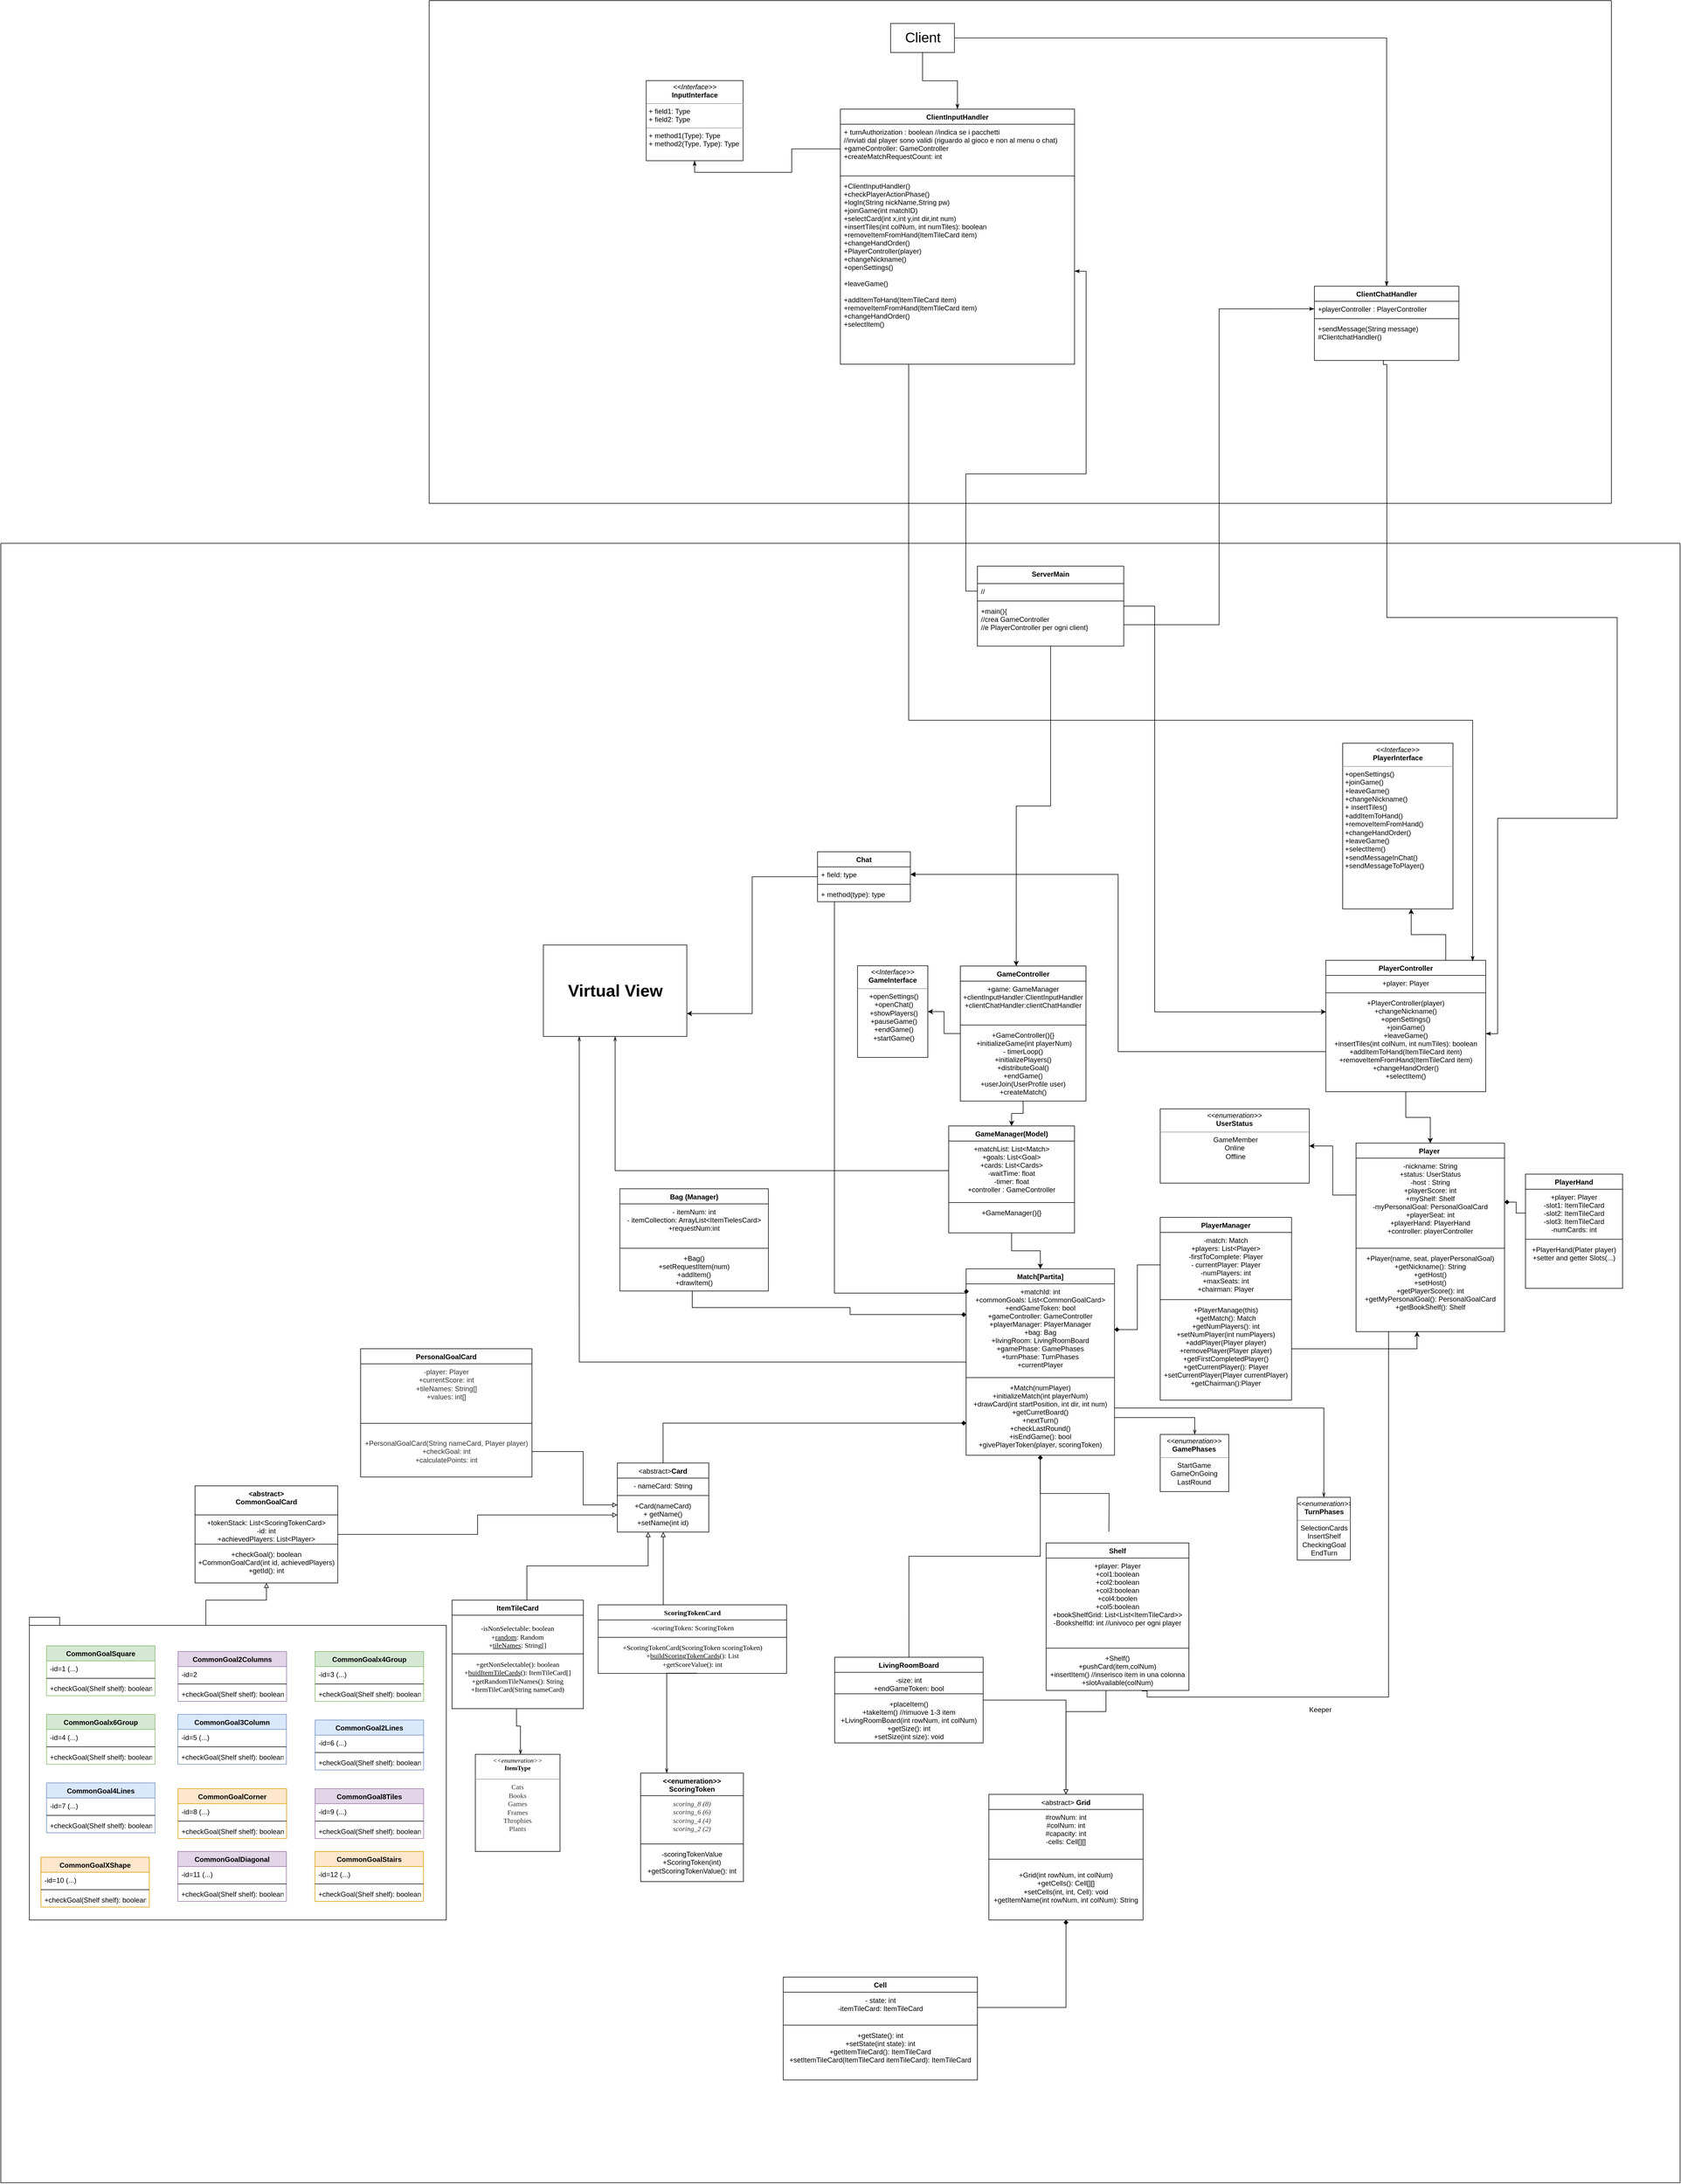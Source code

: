 <mxfile version="20.8.16" type="device"><diagram id="C5RBs43oDa-KdzZeNtuy" name="Page-1"><mxGraphModel dx="3930" dy="2595" grid="1" gridSize="9.842" guides="1" tooltips="1" connect="1" arrows="1" fold="1" page="0" pageScale="1" pageWidth="10000" pageHeight="10000" background="none" math="0" shadow="0"><root><mxCell id="WIyWlLk6GJQsqaUBKTNV-0"/><mxCell id="WIyWlLk6GJQsqaUBKTNV-1" parent="WIyWlLk6GJQsqaUBKTNV-0"/><mxCell id="GgPsyP5Te0Wjw_vOAYL1-17" style="edgeStyle=orthogonalEdgeStyle;rounded=0;orthogonalLoop=1;jettySize=auto;html=1;labelBackgroundColor=none;fontColor=default;entryX=0.5;entryY=0;entryDx=0;entryDy=0;" parent="WIyWlLk6GJQsqaUBKTNV-1" source="GgPsyP5Te0Wjw_vOAYL1-1" target="GgPsyP5Te0Wjw_vOAYL1-13" edge="1"><mxGeometry relative="1" as="geometry"><mxPoint x="551.18" y="836.612" as="targetPoint"/></mxGeometry></mxCell><mxCell id="GgPsyP5Te0Wjw_vOAYL1-208" style="edgeStyle=orthogonalEdgeStyle;rounded=0;orthogonalLoop=1;jettySize=auto;html=1;entryX=1;entryY=0.5;entryDx=0;entryDy=0;" parent="WIyWlLk6GJQsqaUBKTNV-1" source="GgPsyP5Te0Wjw_vOAYL1-1" target="GgPsyP5Te0Wjw_vOAYL1-207" edge="1"><mxGeometry relative="1" as="geometry"/></mxCell><mxCell id="GgPsyP5Te0Wjw_vOAYL1-1" value="GameController" style="swimlane;fontStyle=1;align=center;verticalAlign=top;childLayout=stackLayout;horizontal=1;startSize=26;horizontalStack=0;resizeParent=1;resizeParentMax=0;resizeLast=0;collapsible=1;marginBottom=0;labelBackgroundColor=none;" parent="WIyWlLk6GJQsqaUBKTNV-1" vertex="1"><mxGeometry x="502" y="472.44" width="216.54" height="232.7" as="geometry"/></mxCell><mxCell id="GgPsyP5Te0Wjw_vOAYL1-2" value="+game: GameManager&#10;+clientInputHandler:ClientInputHandler&#10;+clientChatHandler:clientChatHandler" style="text;strokeColor=none;fillColor=none;align=center;verticalAlign=top;spacingLeft=4;spacingRight=4;overflow=hidden;rotatable=0;points=[[0,0.5],[1,0.5]];portConstraint=eastwest;labelBackgroundColor=none;" parent="GgPsyP5Te0Wjw_vOAYL1-1" vertex="1"><mxGeometry y="26" width="216.54" height="71.69" as="geometry"/></mxCell><mxCell id="GgPsyP5Te0Wjw_vOAYL1-3" value="" style="line;strokeWidth=1;fillColor=none;align=left;verticalAlign=middle;spacingTop=-1;spacingLeft=3;spacingRight=3;rotatable=0;labelPosition=right;points=[];portConstraint=eastwest;labelBackgroundColor=none;" parent="GgPsyP5Te0Wjw_vOAYL1-1" vertex="1"><mxGeometry y="97.69" width="216.54" height="8" as="geometry"/></mxCell><mxCell id="GgPsyP5Te0Wjw_vOAYL1-4" value="+GameController(){}&#10; +initializeGame(int playerNum)&#10;- timerLoop()&#10;+initializePlayers()&#10;+distributeGoal()&#10;+endGame()&#10;+userJoin(UserProfile user)&#10;+createMatch()&#10;&#10;" style="text;strokeColor=none;fillColor=none;align=center;verticalAlign=top;spacingLeft=4;spacingRight=4;overflow=hidden;rotatable=0;points=[[0,0.5],[1,0.5]];portConstraint=eastwest;labelBackgroundColor=none;" parent="GgPsyP5Te0Wjw_vOAYL1-1" vertex="1"><mxGeometry y="105.69" width="216.54" height="127.01" as="geometry"/></mxCell><mxCell id="GgPsyP5Te0Wjw_vOAYL1-12" style="edgeStyle=orthogonalEdgeStyle;rounded=0;orthogonalLoop=1;jettySize=auto;html=1;entryX=0.445;entryY=0;entryDx=0;entryDy=0;entryPerimeter=0;labelBackgroundColor=none;fontColor=default;" parent="WIyWlLk6GJQsqaUBKTNV-1" source="GgPsyP5Te0Wjw_vOAYL1-7" target="GgPsyP5Te0Wjw_vOAYL1-1" edge="1"><mxGeometry relative="1" as="geometry"/></mxCell><mxCell id="3kjPxDa6_pYmmWxpNuYN-13" style="edgeStyle=orthogonalEdgeStyle;rounded=0;orthogonalLoop=1;jettySize=auto;html=1;entryX=0.001;entryY=0.173;entryDx=0;entryDy=0;entryPerimeter=0;startArrow=none;startFill=0;endArrow=classic;endFill=1;" edge="1" parent="WIyWlLk6GJQsqaUBKTNV-1" source="GgPsyP5Te0Wjw_vOAYL1-7" target="GgPsyP5Te0Wjw_vOAYL1-30"><mxGeometry relative="1" as="geometry"><Array as="points"><mxPoint x="837" y="-148"/><mxPoint x="837" y="551"/></Array></mxGeometry></mxCell><mxCell id="GgPsyP5Te0Wjw_vOAYL1-7" value="ServerMain" style="swimlane;fontStyle=1;align=center;verticalAlign=top;childLayout=stackLayout;horizontal=1;startSize=30;horizontalStack=0;resizeParent=1;resizeParentMax=0;resizeLast=0;collapsible=1;marginBottom=0;labelBackgroundColor=none;" parent="WIyWlLk6GJQsqaUBKTNV-1" vertex="1"><mxGeometry x="531.49" y="-216.54" width="252.15" height="137.79" as="geometry"/></mxCell><mxCell id="GgPsyP5Te0Wjw_vOAYL1-8" value="//" style="text;strokeColor=none;fillColor=none;align=left;verticalAlign=top;spacingLeft=4;spacingRight=4;overflow=hidden;rotatable=0;points=[[0,0.5],[1,0.5]];portConstraint=eastwest;labelBackgroundColor=none;" parent="GgPsyP5Te0Wjw_vOAYL1-7" vertex="1"><mxGeometry y="30" width="252.15" height="26" as="geometry"/></mxCell><mxCell id="GgPsyP5Te0Wjw_vOAYL1-9" value="" style="line;strokeWidth=1;fillColor=none;align=left;verticalAlign=middle;spacingTop=-1;spacingLeft=3;spacingRight=3;rotatable=0;labelPosition=right;points=[];portConstraint=eastwest;labelBackgroundColor=none;" parent="GgPsyP5Te0Wjw_vOAYL1-7" vertex="1"><mxGeometry y="56" width="252.15" height="8" as="geometry"/></mxCell><mxCell id="GgPsyP5Te0Wjw_vOAYL1-10" value="+main(){&#10;//crea GameController &#10;//e PlayerController per ogni client}" style="text;strokeColor=none;fillColor=none;align=left;verticalAlign=top;spacingLeft=4;spacingRight=4;overflow=hidden;rotatable=0;points=[[0,0.5],[1,0.5]];portConstraint=eastwest;labelBackgroundColor=none;" parent="GgPsyP5Te0Wjw_vOAYL1-7" vertex="1"><mxGeometry y="64" width="252.15" height="73.79" as="geometry"/></mxCell><mxCell id="GgPsyP5Te0Wjw_vOAYL1-22" style="edgeStyle=orthogonalEdgeStyle;rounded=0;orthogonalLoop=1;jettySize=auto;html=1;entryX=0.5;entryY=0;entryDx=0;entryDy=0;labelBackgroundColor=none;fontColor=default;" parent="WIyWlLk6GJQsqaUBKTNV-1" source="GgPsyP5Te0Wjw_vOAYL1-13" target="GgPsyP5Te0Wjw_vOAYL1-18" edge="1"><mxGeometry relative="1" as="geometry"/></mxCell><mxCell id="GgPsyP5Te0Wjw_vOAYL1-13" value="GameManager(Model)" style="swimlane;fontStyle=1;align=center;verticalAlign=top;childLayout=stackLayout;horizontal=1;startSize=26;horizontalStack=0;resizeParent=1;resizeParentMax=0;resizeLast=0;collapsible=1;marginBottom=0;labelBackgroundColor=none;" parent="WIyWlLk6GJQsqaUBKTNV-1" vertex="1"><mxGeometry x="482" y="748.03" width="216.81" height="184.22" as="geometry"/></mxCell><mxCell id="GgPsyP5Te0Wjw_vOAYL1-14" value="+matchList: List&lt;Match&gt;&#10;+goals: List&lt;Goal&gt;&#10;+cards: List&lt;Cards&gt;&#10;-waitTime: float&#10;-timer: float&#10;+controller : GameController" style="text;strokeColor=none;fillColor=none;align=center;verticalAlign=top;spacingLeft=4;spacingRight=4;overflow=hidden;rotatable=0;points=[[0,0.5],[1,0.5]];portConstraint=eastwest;labelBackgroundColor=none;" parent="GgPsyP5Te0Wjw_vOAYL1-13" vertex="1"><mxGeometry y="26" width="216.81" height="101.95" as="geometry"/></mxCell><mxCell id="GgPsyP5Te0Wjw_vOAYL1-15" value="" style="line;strokeWidth=1;fillColor=none;align=left;verticalAlign=middle;spacingTop=-1;spacingLeft=3;spacingRight=3;rotatable=0;labelPosition=right;points=[];portConstraint=eastwest;labelBackgroundColor=none;" parent="GgPsyP5Te0Wjw_vOAYL1-13" vertex="1"><mxGeometry y="127.95" width="216.81" height="8" as="geometry"/></mxCell><mxCell id="GgPsyP5Te0Wjw_vOAYL1-16" value="+GameManager(){}" style="text;strokeColor=none;fillColor=none;align=center;verticalAlign=top;spacingLeft=4;spacingRight=4;overflow=hidden;rotatable=0;points=[[0,0.5],[1,0.5]];portConstraint=eastwest;labelBackgroundColor=none;" parent="GgPsyP5Te0Wjw_vOAYL1-13" vertex="1"><mxGeometry y="135.95" width="216.81" height="48.27" as="geometry"/></mxCell><mxCell id="GgPsyP5Te0Wjw_vOAYL1-63" style="edgeStyle=orthogonalEdgeStyle;rounded=0;orthogonalLoop=1;jettySize=auto;html=1;entryX=0.5;entryY=0;entryDx=0;entryDy=0;startArrow=diamond;startFill=1;endArrow=none;endFill=0;labelBackgroundColor=none;fontColor=default;" parent="WIyWlLk6GJQsqaUBKTNV-1" source="GgPsyP5Te0Wjw_vOAYL1-18" target="GgPsyP5Te0Wjw_vOAYL1-58" edge="1"><mxGeometry relative="1" as="geometry"/></mxCell><mxCell id="GgPsyP5Te0Wjw_vOAYL1-75" style="edgeStyle=orthogonalEdgeStyle;rounded=0;orthogonalLoop=1;jettySize=auto;html=1;entryX=0.5;entryY=0;entryDx=0;entryDy=0;startArrow=diamond;startFill=1;endArrow=none;endFill=0;labelBackgroundColor=none;fontColor=default;" parent="WIyWlLk6GJQsqaUBKTNV-1" source="GgPsyP5Te0Wjw_vOAYL1-18" target="GgPsyP5Te0Wjw_vOAYL1-70" edge="1"><mxGeometry relative="1" as="geometry"><Array as="points"><mxPoint x="592" y="1260"/><mxPoint x="-9" y="1260"/></Array></mxGeometry></mxCell><mxCell id="GgPsyP5Te0Wjw_vOAYL1-76" style="edgeStyle=orthogonalEdgeStyle;rounded=0;orthogonalLoop=1;jettySize=auto;html=1;startArrow=diamond;startFill=1;endArrow=none;endFill=0;labelBackgroundColor=none;fontColor=default;" parent="WIyWlLk6GJQsqaUBKTNV-1" source="GgPsyP5Te0Wjw_vOAYL1-18" edge="1"><mxGeometry relative="1" as="geometry"><mxPoint x="758" y="1447" as="targetPoint"/></mxGeometry></mxCell><mxCell id="GgPsyP5Te0Wjw_vOAYL1-85" style="edgeStyle=orthogonalEdgeStyle;rounded=0;orthogonalLoop=1;jettySize=auto;html=1;startArrow=diamond;startFill=1;endArrow=none;endFill=0;labelBackgroundColor=none;fontColor=default;" parent="WIyWlLk6GJQsqaUBKTNV-1" source="GgPsyP5Te0Wjw_vOAYL1-18" target="GgPsyP5Te0Wjw_vOAYL1-82" edge="1"><mxGeometry relative="1" as="geometry"><Array as="points"><mxPoint x="312" y="1073"/><mxPoint x="312" y="1061"/><mxPoint x="40" y="1061"/></Array><mxPoint x="39" y="994" as="targetPoint"/></mxGeometry></mxCell><mxCell id="GgPsyP5Te0Wjw_vOAYL1-206" style="edgeStyle=orthogonalEdgeStyle;rounded=0;orthogonalLoop=1;jettySize=auto;html=1;entryX=0.25;entryY=1;entryDx=0;entryDy=0;fontSize=29;startArrow=none;startFill=0;endArrow=openThin;endFill=0;labelBackgroundColor=none;fontColor=default;" parent="WIyWlLk6GJQsqaUBKTNV-1" source="GgPsyP5Te0Wjw_vOAYL1-18" target="GgPsyP5Te0Wjw_vOAYL1-204" edge="1"><mxGeometry relative="1" as="geometry"/></mxCell><mxCell id="GgPsyP5Te0Wjw_vOAYL1-18" value="Match[Partita]" style="swimlane;fontStyle=1;align=center;verticalAlign=top;childLayout=stackLayout;horizontal=1;startSize=26;horizontalStack=0;resizeParent=1;resizeParentMax=0;resizeLast=0;collapsible=1;marginBottom=0;labelBackgroundColor=none;" parent="WIyWlLk6GJQsqaUBKTNV-1" vertex="1"><mxGeometry x="512" y="994.09" width="255.72" height="321.28" as="geometry"/></mxCell><mxCell id="GgPsyP5Te0Wjw_vOAYL1-19" value="+matchId: int&#10;+commonGoals: List&lt;CommonGoalCard&gt;&#10;+endGameToken: bool&#10;+gameController: GameController&#10;+playerManager: PlayerManager&#10;+bag: Bag&#10;+livingRoom: LivingRoomBoard&#10;+gamePhase: GamePhases&#10;+turnPhase: TurnPhases&#10;+currentPlayer" style="text;strokeColor=none;fillColor=none;align=center;verticalAlign=top;spacingLeft=4;spacingRight=4;overflow=hidden;rotatable=0;points=[[0,0.5],[1,0.5]];portConstraint=eastwest;labelBackgroundColor=none;fontColor=#000000;" parent="GgPsyP5Te0Wjw_vOAYL1-18" vertex="1"><mxGeometry y="26" width="255.72" height="157.48" as="geometry"/></mxCell><mxCell id="GgPsyP5Te0Wjw_vOAYL1-20" value="" style="line;strokeWidth=1;fillColor=none;align=left;verticalAlign=middle;spacingTop=-1;spacingLeft=3;spacingRight=3;rotatable=0;labelPosition=right;points=[];portConstraint=eastwest;labelBackgroundColor=none;" parent="GgPsyP5Te0Wjw_vOAYL1-18" vertex="1"><mxGeometry y="183.48" width="255.72" height="8" as="geometry"/></mxCell><mxCell id="GgPsyP5Te0Wjw_vOAYL1-21" value="+Match(numPlayer)&#10;+initializeMatch(int playerNum)&#10;+drawCard(int startPosition, int dir, int num)&#10;+getCurretBoard()&#10;+nextTurn()&#10;+checkLastRound()&#10;+isEndGame(): bool&#10;+givePlayerToken(player, scoringToken)" style="text;strokeColor=none;fillColor=none;align=center;verticalAlign=top;spacingLeft=4;spacingRight=4;overflow=hidden;rotatable=0;points=[[0,0.5],[1,0.5]];portConstraint=eastwest;labelBackgroundColor=none;" parent="GgPsyP5Te0Wjw_vOAYL1-18" vertex="1"><mxGeometry y="191.48" width="255.72" height="129.8" as="geometry"/></mxCell><mxCell id="GgPsyP5Te0Wjw_vOAYL1-44" style="edgeStyle=orthogonalEdgeStyle;rounded=0;orthogonalLoop=1;jettySize=auto;html=1;labelBackgroundColor=none;fontColor=default;" parent="WIyWlLk6GJQsqaUBKTNV-1" source="GgPsyP5Te0Wjw_vOAYL1-27" edge="1" target="GgPsyP5Te0Wjw_vOAYL1-40"><mxGeometry relative="1" as="geometry"><mxPoint x="1279.525" y="828.992" as="targetPoint"/></mxGeometry></mxCell><mxCell id="GgPsyP5Te0Wjw_vOAYL1-212" style="edgeStyle=orthogonalEdgeStyle;rounded=0;orthogonalLoop=1;jettySize=auto;html=1;exitX=0.75;exitY=0;exitDx=0;exitDy=0;entryX=0.621;entryY=1;entryDx=0;entryDy=0;entryPerimeter=0;" parent="WIyWlLk6GJQsqaUBKTNV-1" source="GgPsyP5Te0Wjw_vOAYL1-27" target="GgPsyP5Te0Wjw_vOAYL1-210" edge="1"><mxGeometry relative="1" as="geometry"/></mxCell><mxCell id="GgPsyP5Te0Wjw_vOAYL1-27" value="PlayerController" style="swimlane;fontStyle=1;align=center;verticalAlign=top;childLayout=stackLayout;horizontal=1;startSize=26;horizontalStack=0;resizeParent=1;resizeParentMax=0;resizeLast=0;collapsible=1;marginBottom=0;labelBackgroundColor=none;" parent="WIyWlLk6GJQsqaUBKTNV-1" vertex="1"><mxGeometry x="1131.89" y="462.6" width="275.59" height="226.38" as="geometry"/></mxCell><mxCell id="GgPsyP5Te0Wjw_vOAYL1-28" value="+player: Player" style="text;strokeColor=none;fillColor=none;align=center;verticalAlign=top;spacingLeft=4;spacingRight=4;overflow=hidden;rotatable=0;points=[[0,0.5],[1,0.5]];portConstraint=eastwest;labelBackgroundColor=none;" parent="GgPsyP5Te0Wjw_vOAYL1-27" vertex="1"><mxGeometry y="26" width="275.59" height="26" as="geometry"/></mxCell><mxCell id="GgPsyP5Te0Wjw_vOAYL1-29" value="" style="line;strokeWidth=1;fillColor=none;align=left;verticalAlign=middle;spacingTop=-1;spacingLeft=3;spacingRight=3;rotatable=0;labelPosition=right;points=[];portConstraint=eastwest;labelBackgroundColor=none;" parent="GgPsyP5Te0Wjw_vOAYL1-27" vertex="1"><mxGeometry y="52" width="275.59" height="8" as="geometry"/></mxCell><mxCell id="GgPsyP5Te0Wjw_vOAYL1-30" value="+PlayerController(player)&#10;+changeNickname()&#10;+openSettings()&#10;+joinGame()&#10;+leaveGame()&#10;+insertTiles(int colNum, int numTiles): boolean&#10;+addItemToHand(ItemTileCard item)&#10;+removeItemFromHand(ItemTileCard item)&#10;+changeHandOrder()&#10;+selectItem()" style="text;strokeColor=none;fillColor=none;align=center;verticalAlign=top;spacingLeft=4;spacingRight=4;overflow=hidden;rotatable=0;points=[[0,0.5],[1,0.5]];portConstraint=eastwest;labelBackgroundColor=none;" parent="GgPsyP5Te0Wjw_vOAYL1-27" vertex="1"><mxGeometry y="60" width="275.59" height="166.38" as="geometry"/></mxCell><mxCell id="GgPsyP5Te0Wjw_vOAYL1-40" value="Player " style="swimlane;fontStyle=1;align=center;verticalAlign=top;childLayout=stackLayout;horizontal=1;startSize=26;horizontalStack=0;resizeParent=1;resizeParentMax=0;resizeLast=0;collapsible=1;marginBottom=0;labelBackgroundColor=none;" parent="WIyWlLk6GJQsqaUBKTNV-1" vertex="1"><mxGeometry x="1184" y="777.56" width="255.9" height="324.8" as="geometry"/></mxCell><mxCell id="GgPsyP5Te0Wjw_vOAYL1-41" value="-nickname: String&#10;+status: UserStatus&#10;-host : String&#10;+playerScore: int&#10;+myShelf: Shelf&#10;-myPersonalGoal: PersonalGoalCard&#10;+playerSeat: int&#10;+playerHand: PlayerHand&#10;+controller: playerController" style="text;strokeColor=none;fillColor=none;align=center;verticalAlign=top;spacingLeft=4;spacingRight=4;overflow=hidden;rotatable=0;points=[[0,0.5],[1,0.5]];portConstraint=eastwest;labelBackgroundColor=none;" parent="GgPsyP5Te0Wjw_vOAYL1-40" vertex="1"><mxGeometry y="26" width="255.9" height="151.17" as="geometry"/></mxCell><mxCell id="GgPsyP5Te0Wjw_vOAYL1-42" value="" style="line;strokeWidth=1;fillColor=none;align=left;verticalAlign=middle;spacingTop=-1;spacingLeft=3;spacingRight=3;rotatable=0;labelPosition=right;points=[];portConstraint=eastwest;labelBackgroundColor=none;" parent="GgPsyP5Te0Wjw_vOAYL1-40" vertex="1"><mxGeometry y="177.17" width="255.9" height="8" as="geometry"/></mxCell><mxCell id="GgPsyP5Te0Wjw_vOAYL1-43" value="+Player(name, seat, playerPersonalGoal)&#10;+getNickname(): String&#10;+getHost()&#10;+setHost()&#10;+getPlayerScore(): int&#10;+getMyPersonalGoal(): PersonalGoalCard&#10;+getBookShelf(): Shelf" style="text;strokeColor=none;fillColor=none;align=center;verticalAlign=top;spacingLeft=4;spacingRight=4;overflow=hidden;rotatable=0;points=[[0,0.5],[1,0.5]];portConstraint=eastwest;labelBackgroundColor=none;" parent="GgPsyP5Te0Wjw_vOAYL1-40" vertex="1"><mxGeometry y="185.17" width="255.9" height="139.63" as="geometry"/></mxCell><mxCell id="GgPsyP5Te0Wjw_vOAYL1-50" style="edgeStyle=orthogonalEdgeStyle;rounded=0;orthogonalLoop=1;jettySize=auto;html=1;startArrow=none;startFill=0;endArrow=classic;endFill=1;labelBackgroundColor=none;fontColor=default;" parent="WIyWlLk6GJQsqaUBKTNV-1" source="GgPsyP5Te0Wjw_vOAYL1-45" target="GgPsyP5Te0Wjw_vOAYL1-43" edge="1"><mxGeometry relative="1" as="geometry"><mxPoint x="1289.367" y="925.195" as="targetPoint"/><Array as="points"><mxPoint x="1289" y="1132"/></Array></mxGeometry></mxCell><mxCell id="GgPsyP5Te0Wjw_vOAYL1-49" style="edgeStyle=orthogonalEdgeStyle;rounded=0;orthogonalLoop=1;jettySize=auto;html=1;entryX=0;entryY=0.5;entryDx=0;entryDy=0;endArrow=none;endFill=0;startArrow=diamond;startFill=1;labelBackgroundColor=none;fontColor=default;" parent="WIyWlLk6GJQsqaUBKTNV-1" source="GgPsyP5Te0Wjw_vOAYL1-19" target="GgPsyP5Te0Wjw_vOAYL1-46" edge="1"><mxGeometry relative="1" as="geometry"/></mxCell><mxCell id="GgPsyP5Te0Wjw_vOAYL1-53" value="PlayerHand" style="swimlane;fontStyle=1;align=center;verticalAlign=top;childLayout=stackLayout;horizontal=1;startSize=26;horizontalStack=0;resizeParent=1;resizeParentMax=0;resizeLast=0;collapsible=1;marginBottom=0;labelBackgroundColor=none;" parent="WIyWlLk6GJQsqaUBKTNV-1" vertex="1"><mxGeometry x="1476" y="831" width="167.32" height="196.85" as="geometry"/></mxCell><mxCell id="GgPsyP5Te0Wjw_vOAYL1-54" value="+player: Player&#10;-slot1: ItemTileCard&#10;-slot2: ItemTileCard&#10;-slot3: ItemTileCard&#10;-numCards: int" style="text;strokeColor=none;fillColor=none;align=center;verticalAlign=top;spacingLeft=4;spacingRight=4;overflow=hidden;rotatable=0;points=[[0,0.5],[1,0.5]];portConstraint=eastwest;labelBackgroundColor=none;" parent="GgPsyP5Te0Wjw_vOAYL1-53" vertex="1"><mxGeometry y="26" width="167.32" height="82.27" as="geometry"/></mxCell><mxCell id="GgPsyP5Te0Wjw_vOAYL1-55" value="" style="line;strokeWidth=1;fillColor=none;align=left;verticalAlign=middle;spacingTop=-1;spacingLeft=3;spacingRight=3;rotatable=0;labelPosition=right;points=[];portConstraint=eastwest;labelBackgroundColor=none;" parent="GgPsyP5Te0Wjw_vOAYL1-53" vertex="1"><mxGeometry y="108.27" width="167.32" height="8" as="geometry"/></mxCell><mxCell id="GgPsyP5Te0Wjw_vOAYL1-56" value="+PlayerHand(Plater player)&#10;+setter and getter Slots(...)" style="text;strokeColor=none;fillColor=none;align=center;verticalAlign=top;spacingLeft=4;spacingRight=4;overflow=hidden;rotatable=0;points=[[0,0.5],[1,0.5]];portConstraint=eastwest;labelBackgroundColor=none;" parent="GgPsyP5Te0Wjw_vOAYL1-53" vertex="1"><mxGeometry y="116.27" width="167.32" height="80.58" as="geometry"/></mxCell><mxCell id="GgPsyP5Te0Wjw_vOAYL1-57" style="edgeStyle=orthogonalEdgeStyle;rounded=0;orthogonalLoop=1;jettySize=auto;html=1;entryX=0;entryY=0.5;entryDx=0;entryDy=0;startArrow=diamond;startFill=1;endArrow=none;endFill=0;labelBackgroundColor=none;fontColor=default;" parent="WIyWlLk6GJQsqaUBKTNV-1" source="GgPsyP5Te0Wjw_vOAYL1-41" target="GgPsyP5Te0Wjw_vOAYL1-54" edge="1"><mxGeometry relative="1" as="geometry"/></mxCell><mxCell id="GgPsyP5Te0Wjw_vOAYL1-91" style="edgeStyle=orthogonalEdgeStyle;rounded=0;orthogonalLoop=1;jettySize=auto;html=1;entryX=0.5;entryY=0;entryDx=0;entryDy=0;startArrow=none;startFill=0;endArrow=block;endFill=0;labelBackgroundColor=none;fontColor=default;" parent="WIyWlLk6GJQsqaUBKTNV-1" source="GgPsyP5Te0Wjw_vOAYL1-58" target="GgPsyP5Te0Wjw_vOAYL1-86" edge="1"><mxGeometry relative="1" as="geometry"/></mxCell><mxCell id="GgPsyP5Te0Wjw_vOAYL1-58" value="LivingRoomBoard" style="swimlane;fontStyle=1;align=center;verticalAlign=top;childLayout=stackLayout;horizontal=1;startSize=26;horizontalStack=0;resizeParent=1;resizeParentMax=0;resizeLast=0;collapsible=1;marginBottom=0;labelBackgroundColor=none;" parent="WIyWlLk6GJQsqaUBKTNV-1" vertex="1"><mxGeometry x="285.43" y="1663.38" width="255.9" height="147.64" as="geometry"/></mxCell><mxCell id="GgPsyP5Te0Wjw_vOAYL1-59" value="-size: int&#10;+endGameToken: bool" style="text;strokeColor=none;fillColor=none;align=center;verticalAlign=top;spacingLeft=4;spacingRight=4;overflow=hidden;rotatable=0;points=[[0,0.5],[1,0.5]];portConstraint=eastwest;labelBackgroundColor=none;" parent="GgPsyP5Te0Wjw_vOAYL1-58" vertex="1"><mxGeometry y="26" width="255.9" height="33.05" as="geometry"/></mxCell><mxCell id="GgPsyP5Te0Wjw_vOAYL1-60" value="" style="line;strokeWidth=1;fillColor=none;align=left;verticalAlign=middle;spacingTop=-1;spacingLeft=3;spacingRight=3;rotatable=0;labelPosition=right;points=[];portConstraint=eastwest;labelBackgroundColor=none;" parent="GgPsyP5Te0Wjw_vOAYL1-58" vertex="1"><mxGeometry y="59.05" width="255.9" height="8" as="geometry"/></mxCell><mxCell id="GgPsyP5Te0Wjw_vOAYL1-61" value="+placeItem()&#10;+takeItem() //rimuove 1-3 item&#10;+LivingRoomBoard(int rowNum, int colNum)&#10;+getSize(): int&#10;+setSize(int size): void" style="text;strokeColor=none;fillColor=none;align=center;verticalAlign=top;spacingLeft=4;spacingRight=4;overflow=hidden;rotatable=0;points=[[0,0.5],[1,0.5]];portConstraint=eastwest;labelBackgroundColor=none;" parent="GgPsyP5Te0Wjw_vOAYL1-58" vertex="1"><mxGeometry y="67.05" width="255.9" height="80.59" as="geometry"/></mxCell><mxCell id="GgPsyP5Te0Wjw_vOAYL1-92" style="edgeStyle=orthogonalEdgeStyle;rounded=0;orthogonalLoop=1;jettySize=auto;html=1;entryX=0.5;entryY=0;entryDx=0;entryDy=0;startArrow=none;startFill=0;endArrow=block;endFill=0;labelBackgroundColor=none;fontColor=default;" parent="WIyWlLk6GJQsqaUBKTNV-1" source="GgPsyP5Te0Wjw_vOAYL1-64" target="GgPsyP5Te0Wjw_vOAYL1-86" edge="1"><mxGeometry relative="1" as="geometry"><Array as="points"><mxPoint x="753" y="1757"/><mxPoint x="684" y="1757"/></Array></mxGeometry></mxCell><mxCell id="GgPsyP5Te0Wjw_vOAYL1-70" value="&amp;lt;abstract&amp;gt;&lt;b&gt;Card&lt;/b&gt;" style="swimlane;fontStyle=0;align=center;verticalAlign=top;childLayout=stackLayout;horizontal=1;startSize=26;horizontalStack=0;resizeParent=1;resizeParentMax=0;resizeLast=0;collapsible=1;marginBottom=0;labelBackgroundColor=none;html=1;whiteSpace=wrap;textDirection=ltr;" parent="WIyWlLk6GJQsqaUBKTNV-1" vertex="1"><mxGeometry x="-89" y="1328.74" width="157.48" height="119.06" as="geometry"/></mxCell><mxCell id="GgPsyP5Te0Wjw_vOAYL1-71" value="- nameCard: String" style="text;strokeColor=none;fillColor=none;align=center;verticalAlign=top;spacingLeft=4;spacingRight=4;overflow=hidden;rotatable=0;points=[[0,0.5],[1,0.5]];portConstraint=eastwest;labelBackgroundColor=none;" parent="GgPsyP5Te0Wjw_vOAYL1-70" vertex="1"><mxGeometry y="26" width="157.48" height="26" as="geometry"/></mxCell><mxCell id="GgPsyP5Te0Wjw_vOAYL1-72" value="" style="line;strokeWidth=1;fillColor=none;align=left;verticalAlign=middle;spacingTop=-1;spacingLeft=3;spacingRight=3;rotatable=0;labelPosition=right;points=[];portConstraint=eastwest;labelBackgroundColor=none;" parent="GgPsyP5Te0Wjw_vOAYL1-70" vertex="1"><mxGeometry y="52" width="157.48" height="8" as="geometry"/></mxCell><mxCell id="GgPsyP5Te0Wjw_vOAYL1-73" value="+Card(nameCard)&lt;br&gt;+ getName()&lt;br&gt;+setName(int id)" style="text;strokeColor=none;fillColor=none;align=center;verticalAlign=top;spacingLeft=4;spacingRight=4;overflow=hidden;rotatable=0;points=[[0,0.5],[1,0.5]];portConstraint=eastwest;labelBackgroundColor=none;whiteSpace=wrap;html=1;textDirection=ltr;" parent="GgPsyP5Te0Wjw_vOAYL1-70" vertex="1"><mxGeometry y="60" width="157.48" height="59.06" as="geometry"/></mxCell><mxCell id="GgPsyP5Te0Wjw_vOAYL1-77" style="edgeStyle=orthogonalEdgeStyle;rounded=0;orthogonalLoop=1;jettySize=auto;html=1;startArrow=none;startFill=0;endArrow=none;endFill=0;labelBackgroundColor=none;fontColor=default;exitX=0.67;exitY=1.013;exitDx=0;exitDy=0;exitPerimeter=0;" parent="WIyWlLk6GJQsqaUBKTNV-1" source="GgPsyP5Te0Wjw_vOAYL1-67" target="GgPsyP5Te0Wjw_vOAYL1-43" edge="1"><mxGeometry relative="1" as="geometry"><mxPoint x="1309.052" y="922.528" as="targetPoint"/><Array as="points"><mxPoint x="824" y="1732"/><mxPoint x="1240" y="1732"/></Array><mxPoint x="827" y="1673" as="sourcePoint"/></mxGeometry></mxCell><mxCell id="GgPsyP5Te0Wjw_vOAYL1-79" value="Bag (Manager)" style="swimlane;fontStyle=1;align=center;verticalAlign=top;childLayout=stackLayout;horizontal=1;startSize=26;horizontalStack=0;resizeParent=1;resizeParentMax=0;resizeLast=0;collapsible=1;marginBottom=0;labelBackgroundColor=none;" parent="WIyWlLk6GJQsqaUBKTNV-1" vertex="1"><mxGeometry x="-84.71" y="856.3" width="255.9" height="176.07" as="geometry"/></mxCell><mxCell id="GgPsyP5Te0Wjw_vOAYL1-80" value="- itemNum: int&#10;- itemCollection: ArrayList&lt;ItemTielesCard&gt;&#10;+requestNum:int" style="text;strokeColor=none;fillColor=none;align=center;verticalAlign=top;spacingLeft=4;spacingRight=4;overflow=hidden;rotatable=0;points=[[0,0.5],[1,0.5]];portConstraint=eastwest;labelBackgroundColor=none;" parent="GgPsyP5Te0Wjw_vOAYL1-79" vertex="1"><mxGeometry y="26" width="255.9" height="72.43" as="geometry"/></mxCell><mxCell id="GgPsyP5Te0Wjw_vOAYL1-81" value="" style="line;strokeWidth=1;fillColor=none;align=left;verticalAlign=middle;spacingTop=-1;spacingLeft=3;spacingRight=3;rotatable=0;labelPosition=right;points=[];portConstraint=eastwest;labelBackgroundColor=none;" parent="GgPsyP5Te0Wjw_vOAYL1-79" vertex="1"><mxGeometry y="98.43" width="255.9" height="8" as="geometry"/></mxCell><mxCell id="GgPsyP5Te0Wjw_vOAYL1-82" value="+Bag()&#10;+setRequestItem(num)&#10;+addItem()&#10;+drawItem()" style="text;strokeColor=none;fillColor=none;align=center;verticalAlign=top;spacingLeft=4;spacingRight=4;overflow=hidden;rotatable=0;points=[[0,0.5],[1,0.5]];portConstraint=eastwest;labelBackgroundColor=none;" parent="GgPsyP5Te0Wjw_vOAYL1-79" vertex="1"><mxGeometry y="106.43" width="255.9" height="69.64" as="geometry"/></mxCell><mxCell id="GgPsyP5Te0Wjw_vOAYL1-98" style="edgeStyle=orthogonalEdgeStyle;rounded=0;orthogonalLoop=1;jettySize=auto;html=1;entryX=1;entryY=0.5;entryDx=0;entryDy=0;startArrow=diamond;startFill=1;endArrow=none;endFill=0;labelBackgroundColor=none;fontColor=default;" parent="WIyWlLk6GJQsqaUBKTNV-1" source="GgPsyP5Te0Wjw_vOAYL1-86" target="GgPsyP5Te0Wjw_vOAYL1-94" edge="1"><mxGeometry relative="1" as="geometry"/></mxCell><mxCell id="GgPsyP5Te0Wjw_vOAYL1-86" value="&lt;span style=&quot;font-weight: normal;&quot;&gt;&amp;lt;abstract&amp;gt;&lt;/span&gt; Grid" style="swimlane;fontStyle=1;align=center;verticalAlign=top;childLayout=stackLayout;horizontal=1;startSize=26;horizontalStack=0;resizeParent=1;resizeParentMax=0;resizeLast=0;collapsible=1;marginBottom=0;labelBackgroundColor=none;html=1;whiteSpace=wrap;textDirection=ltr;" parent="WIyWlLk6GJQsqaUBKTNV-1" vertex="1"><mxGeometry x="551.18" y="1899.6" width="265.75" height="216.54" as="geometry"/></mxCell><mxCell id="GgPsyP5Te0Wjw_vOAYL1-87" value="#rowNum: int&#10;#colNum: int&#10;#capacity: int&#10;-cells: Cell[][]" style="text;strokeColor=none;fillColor=none;align=center;verticalAlign=top;spacingLeft=4;spacingRight=4;overflow=hidden;rotatable=0;points=[[0,0.5],[1,0.5]];portConstraint=eastwest;labelBackgroundColor=none;" parent="GgPsyP5Te0Wjw_vOAYL1-86" vertex="1"><mxGeometry y="26" width="265.75" height="72.43" as="geometry"/></mxCell><mxCell id="GgPsyP5Te0Wjw_vOAYL1-88" value="" style="line;strokeWidth=1;fillColor=none;align=left;verticalAlign=middle;spacingTop=-1;spacingLeft=3;spacingRight=3;rotatable=0;labelPosition=right;points=[];portConstraint=eastwest;labelBackgroundColor=none;" parent="GgPsyP5Te0Wjw_vOAYL1-86" vertex="1"><mxGeometry y="98.43" width="265.75" height="26.74" as="geometry"/></mxCell><mxCell id="GgPsyP5Te0Wjw_vOAYL1-89" value="+Grid(int rowNum, int colNum)&lt;br&gt;+getCells(): Cell[][]&lt;br&gt;+setCells(int, int, Cell): void&lt;br&gt;+getItemName(int rowNum, int colNum): String" style="text;strokeColor=none;fillColor=none;align=center;verticalAlign=top;spacingLeft=4;spacingRight=4;overflow=hidden;rotatable=0;points=[[0,0.5],[1,0.5]];portConstraint=eastwest;labelBackgroundColor=none;whiteSpace=wrap;html=1;" parent="GgPsyP5Te0Wjw_vOAYL1-86" vertex="1"><mxGeometry y="125.17" width="265.75" height="91.37" as="geometry"/></mxCell><mxCell id="GgPsyP5Te0Wjw_vOAYL1-93" value="Cell" style="swimlane;fontStyle=1;align=center;verticalAlign=top;childLayout=stackLayout;horizontal=1;startSize=26;horizontalStack=0;resizeParent=1;resizeParentMax=0;resizeLast=0;collapsible=1;marginBottom=0;labelBackgroundColor=none;" parent="WIyWlLk6GJQsqaUBKTNV-1" vertex="1"><mxGeometry x="196.85" y="2214.56" width="334.65" height="177.16" as="geometry"/></mxCell><mxCell id="GgPsyP5Te0Wjw_vOAYL1-94" value="- state: int&lt;br&gt;-itemTileCard: ItemTileCard" style="text;strokeColor=none;fillColor=none;align=center;verticalAlign=top;spacingLeft=4;spacingRight=4;overflow=hidden;rotatable=0;points=[[0,0.5],[1,0.5]];portConstraint=eastwest;labelBackgroundColor=none;textDirection=ltr;whiteSpace=wrap;html=1;" parent="GgPsyP5Te0Wjw_vOAYL1-93" vertex="1"><mxGeometry y="26" width="334.65" height="52.74" as="geometry"/></mxCell><mxCell id="GgPsyP5Te0Wjw_vOAYL1-95" value="" style="line;strokeWidth=1;fillColor=none;align=left;verticalAlign=middle;spacingTop=-1;spacingLeft=3;spacingRight=3;rotatable=0;labelPosition=right;points=[];portConstraint=eastwest;labelBackgroundColor=none;" parent="GgPsyP5Te0Wjw_vOAYL1-93" vertex="1"><mxGeometry y="78.74" width="334.65" height="8" as="geometry"/></mxCell><mxCell id="GgPsyP5Te0Wjw_vOAYL1-96" value="+getState(): int&#10;+setState(int state): int&#10;+getItemTileCard(): ItemTileCard&#10;+setItemTileCard(ItemTileCard itemTileCard): ItemTileCard" style="text;strokeColor=none;fillColor=none;align=center;verticalAlign=top;spacingLeft=4;spacingRight=4;overflow=hidden;rotatable=0;points=[[0,0.5],[1,0.5]];portConstraint=eastwest;labelBackgroundColor=none;textDirection=ltr;" parent="GgPsyP5Te0Wjw_vOAYL1-93" vertex="1"><mxGeometry y="86.74" width="334.65" height="90.42" as="geometry"/></mxCell><mxCell id="GgPsyP5Te0Wjw_vOAYL1-104" style="edgeStyle=orthogonalEdgeStyle;rounded=0;orthogonalLoop=1;jettySize=auto;html=1;startArrow=none;startFill=0;endArrow=block;endFill=0;labelBackgroundColor=none;fontColor=default;" parent="WIyWlLk6GJQsqaUBKTNV-1" source="GgPsyP5Te0Wjw_vOAYL1-99" target="GgPsyP5Te0Wjw_vOAYL1-73" edge="1"><mxGeometry relative="1" as="geometry"><Array as="points"><mxPoint x="-10" y="1457"/><mxPoint x="-10" y="1457"/></Array></mxGeometry></mxCell><mxCell id="GgPsyP5Te0Wjw_vOAYL1-99" value="ScoringTokenCard" style="swimlane;fontStyle=1;align=center;verticalAlign=top;childLayout=stackLayout;horizontal=1;startSize=26;horizontalStack=0;resizeParent=1;resizeParentMax=0;resizeLast=0;collapsible=1;marginBottom=0;labelBackgroundColor=none;fontFamily=Verdana;" parent="WIyWlLk6GJQsqaUBKTNV-1" vertex="1"><mxGeometry x="-122.19" y="1573.1" width="324.8" height="118.11" as="geometry"/></mxCell><mxCell id="GgPsyP5Te0Wjw_vOAYL1-100" value="-scoringToken: ScoringToken" style="text;strokeColor=none;fillColor=none;align=center;verticalAlign=top;spacingLeft=4;spacingRight=4;overflow=hidden;rotatable=0;points=[[0,0.5],[1,0.5]];portConstraint=eastwest;labelBackgroundColor=none;fontFamily=Verdana;textDirection=ltr;html=1;whiteSpace=wrap;" parent="GgPsyP5Te0Wjw_vOAYL1-99" vertex="1"><mxGeometry y="26" width="324.8" height="26" as="geometry"/></mxCell><mxCell id="GgPsyP5Te0Wjw_vOAYL1-101" value="" style="line;strokeWidth=1;fillColor=none;align=left;verticalAlign=middle;spacingTop=-1;spacingLeft=3;spacingRight=3;rotatable=0;labelPosition=right;points=[];portConstraint=eastwest;labelBackgroundColor=none;" parent="GgPsyP5Te0Wjw_vOAYL1-99" vertex="1"><mxGeometry y="52" width="324.8" height="8" as="geometry"/></mxCell><mxCell id="GgPsyP5Te0Wjw_vOAYL1-102" value="+ScoringTokenCard(ScoringToken scoringToken)&lt;br&gt;+&lt;u&gt;buildScoringTokenCards&lt;/u&gt;(): List&lt;br&gt;+getScoreValue(): int" style="text;strokeColor=none;fillColor=none;align=center;verticalAlign=top;spacingLeft=4;spacingRight=4;overflow=hidden;rotatable=0;points=[[0,0.5],[1,0.5]];portConstraint=eastwest;labelBackgroundColor=none;horizontal=1;fontFamily=Verdana;html=1;whiteSpace=wrap;textDirection=ltr;" parent="GgPsyP5Te0Wjw_vOAYL1-99" vertex="1"><mxGeometry y="60" width="324.8" height="58.11" as="geometry"/></mxCell><mxCell id="GgPsyP5Te0Wjw_vOAYL1-110" style="edgeStyle=orthogonalEdgeStyle;rounded=0;orthogonalLoop=1;jettySize=auto;html=1;startArrow=none;startFill=0;endArrow=block;endFill=0;labelBackgroundColor=none;fontColor=default;" parent="WIyWlLk6GJQsqaUBKTNV-1" source="GgPsyP5Te0Wjw_vOAYL1-105" target="GgPsyP5Te0Wjw_vOAYL1-73" edge="1"><mxGeometry relative="1" as="geometry"><Array as="points"><mxPoint x="-245" y="1506"/><mxPoint x="-36" y="1506"/></Array></mxGeometry></mxCell><mxCell id="GgPsyP5Te0Wjw_vOAYL1-105" value="ItemTileCard" style="swimlane;fontStyle=1;align=center;verticalAlign=top;childLayout=stackLayout;horizontal=1;startSize=26;horizontalStack=0;resizeParent=1;resizeParentMax=0;resizeLast=0;collapsible=1;marginBottom=0;labelBackgroundColor=none;" parent="WIyWlLk6GJQsqaUBKTNV-1" vertex="1"><mxGeometry x="-374.02" y="1564.96" width="226.38" height="187.01" as="geometry"/></mxCell><mxCell id="GgPsyP5Te0Wjw_vOAYL1-106" value="&lt;br&gt;&lt;div style=&quot;border-color: var(--border-color); color: rgb(0, 0, 0); font-family: Verdana; font-size: 12px; font-style: normal; font-variant-ligatures: normal; font-variant-caps: normal; font-weight: 400; letter-spacing: normal; orphans: 2; text-indent: 0px; text-transform: none; widows: 2; word-spacing: 0px; -webkit-text-stroke-width: 0px; background-color: rgb(255, 255, 255); text-decoration-thickness: initial; text-decoration-style: initial; text-decoration-color: initial;&quot;&gt;&lt;span style=&quot;border-color: var(--border-color); background-color: initial;&quot;&gt;-isNonSelectable: boolean&lt;/span&gt;&lt;/div&gt;&lt;div style=&quot;border-color: var(--border-color); color: rgb(0, 0, 0); font-family: Verdana; font-size: 12px; font-style: normal; font-variant-ligatures: normal; font-variant-caps: normal; font-weight: 400; letter-spacing: normal; orphans: 2; text-indent: 0px; text-transform: none; widows: 2; word-spacing: 0px; -webkit-text-stroke-width: 0px; background-color: rgb(255, 255, 255); text-decoration-thickness: initial; text-decoration-style: initial; text-decoration-color: initial;&quot;&gt;&lt;span style=&quot;border-color: var(--border-color); background-color: initial;&quot;&gt;+&lt;/span&gt;&lt;u style=&quot;border-color: var(--border-color); background-color: initial;&quot;&gt;random&lt;/u&gt;&lt;span style=&quot;border-color: var(--border-color); background-color: initial;&quot;&gt;: Random&lt;/span&gt;&lt;/div&gt;&lt;div style=&quot;border-color: var(--border-color); color: rgb(0, 0, 0); font-family: Verdana; font-size: 12px; font-style: normal; font-variant-ligatures: normal; font-variant-caps: normal; font-weight: 400; letter-spacing: normal; orphans: 2; text-indent: 0px; text-transform: none; widows: 2; word-spacing: 0px; -webkit-text-stroke-width: 0px; background-color: rgb(255, 255, 255); text-decoration-thickness: initial; text-decoration-style: initial; text-decoration-color: initial;&quot;&gt;&lt;span style=&quot;border-color: var(--border-color); background-color: initial;&quot;&gt;+&lt;/span&gt;&lt;u style=&quot;border-color: var(--border-color); background-color: initial;&quot;&gt;tileNames&lt;/u&gt;&lt;span style=&quot;border-color: var(--border-color); background-color: initial;&quot;&gt;: String[]&lt;/span&gt;&lt;/div&gt;&lt;span style=&quot;border-color: var(--border-color); color: rgb(0, 0, 0); font-family: Verdana; font-size: 12px; font-style: normal; font-variant-ligatures: normal; font-variant-caps: normal; font-weight: 400; letter-spacing: normal; orphans: 2; text-indent: 0px; text-transform: none; widows: 2; word-spacing: 0px; -webkit-text-stroke-width: 0px; background-color: rgb(255, 255, 255); text-decoration-thickness: initial; text-decoration-style: initial; text-decoration-color: initial;&quot; data-lucid-content=&quot;{&amp;quot;t&amp;quot;:&amp;quot;-isNonSelectable: boolean&amp;quot;,&amp;quot;m&amp;quot;:[{&amp;quot;s&amp;quot;:0,&amp;quot;n&amp;quot;:&amp;quot;a&amp;quot;,&amp;quot;v&amp;quot;:&amp;quot;center&amp;quot;},{&amp;quot;s&amp;quot;:0,&amp;quot;n&amp;quot;:&amp;quot;f&amp;quot;,&amp;quot;v&amp;quot;:&amp;quot;Liberation Serif&amp;quot;,&amp;quot;e&amp;quot;:25},{&amp;quot;s&amp;quot;:0,&amp;quot;n&amp;quot;:&amp;quot;s&amp;quot;,&amp;quot;v&amp;quot;:20.222,&amp;quot;e&amp;quot;:25},{&amp;quot;s&amp;quot;:0,&amp;quot;n&amp;quot;:&amp;quot;c&amp;quot;,&amp;quot;v&amp;quot;:&amp;quot;333333ff&amp;quot;,&amp;quot;e&amp;quot;:25}]}&quot; data-lucid-type=&quot;application/vnd.lucid.text&quot;&gt;&lt;div style=&quot;border-color: var(--border-color);&quot;&gt;&lt;/div&gt;&lt;/span&gt;&lt;span style=&quot;border-color: var(--border-color); color: rgb(0, 0, 0); font-family: Verdana; font-size: 12px; font-style: normal; font-variant-ligatures: normal; font-variant-caps: normal; font-weight: 400; letter-spacing: normal; orphans: 2; text-indent: 0px; text-transform: none; widows: 2; word-spacing: 0px; -webkit-text-stroke-width: 0px; background-color: rgb(255, 255, 255); text-decoration-thickness: initial; text-decoration-style: initial; text-decoration-color: initial;&quot; data-lucid-content=&quot;{&amp;quot;t&amp;quot;:&amp;quot;-isNonSelectable: boolean&amp;quot;,&amp;quot;m&amp;quot;:[{&amp;quot;s&amp;quot;:0,&amp;quot;n&amp;quot;:&amp;quot;a&amp;quot;,&amp;quot;v&amp;quot;:&amp;quot;center&amp;quot;},{&amp;quot;s&amp;quot;:0,&amp;quot;n&amp;quot;:&amp;quot;f&amp;quot;,&amp;quot;v&amp;quot;:&amp;quot;Liberation Serif&amp;quot;,&amp;quot;e&amp;quot;:25},{&amp;quot;s&amp;quot;:0,&amp;quot;n&amp;quot;:&amp;quot;s&amp;quot;,&amp;quot;v&amp;quot;:20.222,&amp;quot;e&amp;quot;:25},{&amp;quot;s&amp;quot;:0,&amp;quot;n&amp;quot;:&amp;quot;c&amp;quot;,&amp;quot;v&amp;quot;:&amp;quot;333333ff&amp;quot;,&amp;quot;e&amp;quot;:25}]}&quot; data-lucid-type=&quot;application/vnd.lucid.text&quot;&gt;&lt;div style=&quot;border-color: var(--border-color);&quot;&gt;&lt;/div&gt;&lt;/span&gt;&lt;span style=&quot;border-color: var(--border-color); color: rgb(0, 0, 0); font-family: Verdana; font-size: 12px; font-style: normal; font-variant-ligatures: normal; font-variant-caps: normal; font-weight: 400; letter-spacing: normal; orphans: 2; text-indent: 0px; text-transform: none; widows: 2; word-spacing: 0px; -webkit-text-stroke-width: 0px; background-color: rgb(255, 255, 255); text-decoration-thickness: initial; text-decoration-style: initial; text-decoration-color: initial;&quot; data-lucid-content=&quot;{&amp;quot;t&amp;quot;:&amp;quot;-isNonSelectable: boolean&amp;quot;,&amp;quot;m&amp;quot;:[{&amp;quot;s&amp;quot;:0,&amp;quot;n&amp;quot;:&amp;quot;a&amp;quot;,&amp;quot;v&amp;quot;:&amp;quot;center&amp;quot;},{&amp;quot;s&amp;quot;:0,&amp;quot;n&amp;quot;:&amp;quot;f&amp;quot;,&amp;quot;v&amp;quot;:&amp;quot;Liberation Serif&amp;quot;,&amp;quot;e&amp;quot;:25},{&amp;quot;s&amp;quot;:0,&amp;quot;n&amp;quot;:&amp;quot;s&amp;quot;,&amp;quot;v&amp;quot;:20.222,&amp;quot;e&amp;quot;:25},{&amp;quot;s&amp;quot;:0,&amp;quot;n&amp;quot;:&amp;quot;c&amp;quot;,&amp;quot;v&amp;quot;:&amp;quot;333333ff&amp;quot;,&amp;quot;e&amp;quot;:25}]}&quot; data-lucid-type=&quot;application/vnd.lucid.text&quot;&gt;&lt;div style=&quot;border-color: var(--border-color);&quot;&gt;&lt;/div&gt;&lt;/span&gt;&lt;span style=&quot;border-color: var(--border-color); color: rgb(0, 0, 0); font-family: Verdana; font-size: 12px; font-style: normal; font-variant-ligatures: normal; font-variant-caps: normal; font-weight: 400; letter-spacing: normal; orphans: 2; text-indent: 0px; text-transform: none; widows: 2; word-spacing: 0px; -webkit-text-stroke-width: 0px; background-color: rgb(255, 255, 255); text-decoration-thickness: initial; text-decoration-style: initial; text-decoration-color: initial;&quot; data-lucid-content=&quot;{&amp;quot;t&amp;quot;:&amp;quot;-isNonSelectable: boolean&amp;quot;,&amp;quot;m&amp;quot;:[{&amp;quot;s&amp;quot;:0,&amp;quot;n&amp;quot;:&amp;quot;a&amp;quot;,&amp;quot;v&amp;quot;:&amp;quot;center&amp;quot;},{&amp;quot;s&amp;quot;:0,&amp;quot;n&amp;quot;:&amp;quot;f&amp;quot;,&amp;quot;v&amp;quot;:&amp;quot;Liberation Serif&amp;quot;,&amp;quot;e&amp;quot;:25},{&amp;quot;s&amp;quot;:0,&amp;quot;n&amp;quot;:&amp;quot;s&amp;quot;,&amp;quot;v&amp;quot;:20.222,&amp;quot;e&amp;quot;:25},{&amp;quot;s&amp;quot;:0,&amp;quot;n&amp;quot;:&amp;quot;c&amp;quot;,&amp;quot;v&amp;quot;:&amp;quot;333333ff&amp;quot;,&amp;quot;e&amp;quot;:25}]}&quot; data-lucid-type=&quot;application/vnd.lucid.text&quot;&gt;&lt;/span&gt;&lt;br class=&quot;Apple-interchange-newline&quot;&gt;&lt;br&gt;" style="text;strokeColor=none;fillColor=none;align=center;verticalAlign=middle;spacingLeft=4;spacingRight=4;overflow=hidden;rotatable=0;points=[[0,0.5],[1,0.5]];portConstraint=eastwest;labelBackgroundColor=none;fontFamily=Verdana;html=1;whiteSpace=wrap;textDirection=ltr;labelPosition=center;verticalLabelPosition=middle;" parent="GgPsyP5Te0Wjw_vOAYL1-105" vertex="1"><mxGeometry y="26" width="226.38" height="62.58" as="geometry"/></mxCell><mxCell id="GgPsyP5Te0Wjw_vOAYL1-107" value="" style="line;strokeWidth=1;fillColor=none;align=left;verticalAlign=middle;spacingTop=-1;spacingLeft=3;spacingRight=3;rotatable=0;labelPosition=right;points=[];portConstraint=eastwest;labelBackgroundColor=none;" parent="GgPsyP5Te0Wjw_vOAYL1-105" vertex="1"><mxGeometry y="88.58" width="226.38" height="8" as="geometry"/></mxCell><mxCell id="GgPsyP5Te0Wjw_vOAYL1-108" value="+getNonSelectable(): boolean&lt;br&gt;+&lt;u&gt;buidItemTileCards&lt;/u&gt;(): ItemTileCard[]&lt;br&gt;+getRandomTileNames(): String&lt;br&gt;+ItemTileCard(String nameCard)" style="text;strokeColor=none;fillColor=none;align=center;verticalAlign=top;spacingLeft=4;spacingRight=4;overflow=hidden;rotatable=0;points=[[0,0.5],[1,0.5]];portConstraint=eastwest;labelBackgroundColor=none;fontFamily=Verdana;textDirection=ltr;html=1;whiteSpace=wrap;" parent="GgPsyP5Te0Wjw_vOAYL1-105" vertex="1"><mxGeometry y="96.58" width="226.38" height="90.43" as="geometry"/></mxCell><mxCell id="GgPsyP5Te0Wjw_vOAYL1-115" style="edgeStyle=orthogonalEdgeStyle;rounded=0;orthogonalLoop=1;jettySize=auto;html=1;startArrow=none;startFill=0;endArrow=block;endFill=0;labelBackgroundColor=none;fontColor=default;" parent="WIyWlLk6GJQsqaUBKTNV-1" source="GgPsyP5Te0Wjw_vOAYL1-111" edge="1"><mxGeometry relative="1" as="geometry"><mxPoint x="-89" y="1401" as="targetPoint"/><Array as="points"><mxPoint x="-148" y="1309"/><mxPoint x="-148" y="1401"/></Array></mxGeometry></mxCell><mxCell id="GgPsyP5Te0Wjw_vOAYL1-111" value="PersonalGoalCard" style="swimlane;fontStyle=1;align=center;verticalAlign=top;childLayout=stackLayout;horizontal=1;startSize=26;horizontalStack=0;resizeParent=1;resizeParentMax=0;resizeLast=0;collapsible=1;marginBottom=0;labelBackgroundColor=none;" parent="WIyWlLk6GJQsqaUBKTNV-1" vertex="1"><mxGeometry x="-531.49" y="1131.89" width="295.27" height="221.005" as="geometry"/></mxCell><mxCell id="bCWbEZNTyUSJYegCFVhk-0" value="&lt;span data-lucid-content=&quot;{&amp;quot;t&amp;quot;:&amp;quot;- player: Player\n+ currentScore: int\n+ tileNames: String[]\n+values: int[]&amp;quot;,&amp;quot;m&amp;quot;:[{&amp;quot;s&amp;quot;:0,&amp;quot;n&amp;quot;:&amp;quot;a&amp;quot;,&amp;quot;v&amp;quot;:&amp;quot;center&amp;quot;},{&amp;quot;s&amp;quot;:0,&amp;quot;n&amp;quot;:&amp;quot;f&amp;quot;,&amp;quot;v&amp;quot;:&amp;quot;Liberation Serif&amp;quot;,&amp;quot;e&amp;quot;:73},{&amp;quot;s&amp;quot;:0,&amp;quot;n&amp;quot;:&amp;quot;s&amp;quot;,&amp;quot;v&amp;quot;:20.222,&amp;quot;e&amp;quot;:73},{&amp;quot;s&amp;quot;:0,&amp;quot;n&amp;quot;:&amp;quot;c&amp;quot;,&amp;quot;v&amp;quot;:&amp;quot;333333ff&amp;quot;,&amp;quot;e&amp;quot;:73},{&amp;quot;s&amp;quot;:37,&amp;quot;n&amp;quot;:&amp;quot;a&amp;quot;,&amp;quot;v&amp;quot;:&amp;quot;center&amp;quot;},{&amp;quot;s&amp;quot;:59,&amp;quot;n&amp;quot;:&amp;quot;a&amp;quot;,&amp;quot;v&amp;quot;:&amp;quot;center&amp;quot;},{&amp;quot;s&amp;quot;:17,&amp;quot;n&amp;quot;:&amp;quot;a&amp;quot;,&amp;quot;v&amp;quot;:&amp;quot;center&amp;quot;}]}&quot; data-lucid-type=&quot;application/vnd.lucid.text&quot;&gt;&lt;span style=&quot;color: rgb(51, 51, 51);&quot;&gt;-player: Player&lt;br&gt;&lt;/span&gt;&lt;span style=&quot;color: rgb(51, 51, 51);&quot;&gt;+currentScore: int&lt;br&gt;&lt;/span&gt;&lt;span style=&quot;color: rgb(51, 51, 51);&quot;&gt;+tileNames: String[]&lt;br&gt;&lt;/span&gt;&lt;span style=&quot;color: rgb(51, 51, 51);&quot;&gt;+values: int[]&lt;/span&gt;&lt;/span&gt;" style="text;whiteSpace=wrap;html=1;align=center;" parent="GgPsyP5Te0Wjw_vOAYL1-111" vertex="1"><mxGeometry y="26" width="295.27" height="98.425" as="geometry"/></mxCell><mxCell id="GgPsyP5Te0Wjw_vOAYL1-113" value="" style="line;strokeWidth=1;fillColor=none;align=left;verticalAlign=middle;spacingTop=-1;spacingLeft=3;spacingRight=3;rotatable=0;labelPosition=right;points=[];portConstraint=eastwest;labelBackgroundColor=none;" parent="GgPsyP5Te0Wjw_vOAYL1-111" vertex="1"><mxGeometry y="124.425" width="295.27" height="8" as="geometry"/></mxCell><mxCell id="GgPsyP5Te0Wjw_vOAYL1-114" value="&lt;font style=&quot;font-size: 12px;&quot;&gt;&lt;br&gt;&lt;span data-lucid-content=&quot;{&amp;quot;t&amp;quot;:&amp;quot;+ PersonalGoalCard(String nameCard, Player player)\n+ checkGoal: int\n+ calculatePoints: int\n&amp;quot;,&amp;quot;m&amp;quot;:[{&amp;quot;s&amp;quot;:0,&amp;quot;n&amp;quot;:&amp;quot;a&amp;quot;,&amp;quot;v&amp;quot;:&amp;quot;center&amp;quot;},{&amp;quot;s&amp;quot;:51,&amp;quot;n&amp;quot;:&amp;quot;a&amp;quot;,&amp;quot;v&amp;quot;:&amp;quot;center&amp;quot;},{&amp;quot;s&amp;quot;:68,&amp;quot;n&amp;quot;:&amp;quot;a&amp;quot;,&amp;quot;v&amp;quot;:&amp;quot;center&amp;quot;},{&amp;quot;s&amp;quot;:0,&amp;quot;n&amp;quot;:&amp;quot;f&amp;quot;,&amp;quot;v&amp;quot;:&amp;quot;Liberation Serif&amp;quot;,&amp;quot;e&amp;quot;:91},{&amp;quot;s&amp;quot;:0,&amp;quot;n&amp;quot;:&amp;quot;s&amp;quot;,&amp;quot;v&amp;quot;:20.222,&amp;quot;e&amp;quot;:91},{&amp;quot;s&amp;quot;:0,&amp;quot;n&amp;quot;:&amp;quot;c&amp;quot;,&amp;quot;v&amp;quot;:&amp;quot;333333ff&amp;quot;,&amp;quot;e&amp;quot;:91}]}&quot; data-lucid-type=&quot;application/vnd.lucid.text&quot;&gt;&lt;span style=&quot;color: rgb(51, 51, 51);&quot;&gt;+PersonalGoalCard(String nameCard, Player player)&lt;br&gt;&lt;/span&gt;&lt;span style=&quot;color: rgb(51, 51, 51);&quot;&gt;+checkGoal: int&lt;br&gt;&lt;/span&gt;&lt;span style=&quot;color: rgb(51, 51, 51);&quot;&gt;+calculatePoints: int&lt;br&gt;&lt;/span&gt;&lt;/span&gt;&lt;br&gt;&lt;/font&gt;" style="text;strokeColor=none;fillColor=none;align=center;verticalAlign=middle;spacingLeft=4;spacingRight=4;overflow=hidden;rotatable=0;points=[[0,0.5],[1,0.5]];portConstraint=eastwest;labelBackgroundColor=none;whiteSpace=wrap;html=1;textDirection=ltr;labelPosition=center;verticalLabelPosition=middle;" parent="GgPsyP5Te0Wjw_vOAYL1-111" vertex="1"><mxGeometry y="132.425" width="295.27" height="88.58" as="geometry"/></mxCell><mxCell id="GgPsyP5Te0Wjw_vOAYL1-124" style="edgeStyle=orthogonalEdgeStyle;rounded=0;orthogonalLoop=1;jettySize=auto;html=1;entryX=0;entryY=0.5;entryDx=0;entryDy=0;startArrow=none;startFill=0;endArrow=block;endFill=0;labelBackgroundColor=none;fontColor=default;" parent="WIyWlLk6GJQsqaUBKTNV-1" source="GgPsyP5Te0Wjw_vOAYL1-120" target="GgPsyP5Te0Wjw_vOAYL1-73" edge="1"><mxGeometry relative="1" as="geometry"/></mxCell><mxCell id="GgPsyP5Te0Wjw_vOAYL1-175" style="edgeStyle=orthogonalEdgeStyle;rounded=0;orthogonalLoop=1;jettySize=auto;html=1;entryX=0;entryY=0;entryDx=304.09;entryDy=14;entryPerimeter=0;startArrow=block;startFill=0;endArrow=none;endFill=0;labelBackgroundColor=none;fontColor=default;" parent="WIyWlLk6GJQsqaUBKTNV-1" source="GgPsyP5Te0Wjw_vOAYL1-120" target="GgPsyP5Te0Wjw_vOAYL1-125" edge="1"><mxGeometry relative="1" as="geometry"/></mxCell><mxCell id="GgPsyP5Te0Wjw_vOAYL1-120" value="&lt;abstract&gt;&#10;CommonGoalCard" style="swimlane;fontStyle=1;align=center;verticalAlign=top;childLayout=stackLayout;horizontal=1;startSize=50;horizontalStack=0;resizeParent=1;resizeParentMax=0;resizeLast=0;collapsible=1;marginBottom=0;labelBackgroundColor=none;" parent="WIyWlLk6GJQsqaUBKTNV-1" vertex="1"><mxGeometry x="-816.93" y="1368.11" width="246.06" height="167.32" as="geometry"/></mxCell><mxCell id="GgPsyP5Te0Wjw_vOAYL1-121" value="+tokenStack: List&lt;ScoringTokenCard&gt;&#10;-id: int&#10;+achievedPlayers: List&lt;Player&gt;" style="text;strokeColor=none;fillColor=none;align=center;verticalAlign=top;spacingLeft=4;spacingRight=4;overflow=hidden;rotatable=0;points=[[0,0.5],[1,0.5]];portConstraint=eastwest;labelBackgroundColor=none;" parent="GgPsyP5Te0Wjw_vOAYL1-120" vertex="1"><mxGeometry y="50" width="246.06" height="46.47" as="geometry"/></mxCell><mxCell id="GgPsyP5Te0Wjw_vOAYL1-122" value="" style="line;strokeWidth=1;fillColor=none;align=left;verticalAlign=middle;spacingTop=-1;spacingLeft=3;spacingRight=3;rotatable=0;labelPosition=right;points=[];portConstraint=eastwest;labelBackgroundColor=none;" parent="GgPsyP5Te0Wjw_vOAYL1-120" vertex="1"><mxGeometry y="96.47" width="246.06" height="8" as="geometry"/></mxCell><mxCell id="GgPsyP5Te0Wjw_vOAYL1-123" value="+checkGoal(): boolean&#10;+CommonGoalCard(int id, achievedPlayers)&#10;+getId(): int" style="text;strokeColor=none;fillColor=none;align=center;verticalAlign=top;spacingLeft=4;spacingRight=4;overflow=hidden;rotatable=0;points=[[0,0.5],[1,0.5]];portConstraint=eastwest;labelBackgroundColor=none;" parent="GgPsyP5Te0Wjw_vOAYL1-120" vertex="1"><mxGeometry y="104.47" width="246.06" height="62.85" as="geometry"/></mxCell><mxCell id="GgPsyP5Te0Wjw_vOAYL1-125" value="" style="shape=folder;fontStyle=1;spacingTop=10;tabWidth=40;tabHeight=14;tabPosition=left;html=1;labelBackgroundColor=none;" parent="WIyWlLk6GJQsqaUBKTNV-1" vertex="1"><mxGeometry x="-1102.36" y="1594.49" width="718.5" height="521.65" as="geometry"/></mxCell><mxCell id="GgPsyP5Te0Wjw_vOAYL1-139" value="CommonGoalSquare" style="swimlane;fontStyle=1;align=center;verticalAlign=top;childLayout=stackLayout;horizontal=1;startSize=26;horizontalStack=0;resizeParent=1;resizeParentMax=0;resizeLast=0;collapsible=1;marginBottom=0;labelBackgroundColor=none;fillColor=#d5e8d4;strokeColor=#82b366;" parent="WIyWlLk6GJQsqaUBKTNV-1" vertex="1"><mxGeometry x="-1072.83" y="1643.7" width="187.01" height="86" as="geometry"/></mxCell><mxCell id="GgPsyP5Te0Wjw_vOAYL1-140" value="-id=1 (...)" style="text;strokeColor=none;fillColor=none;align=left;verticalAlign=top;spacingLeft=4;spacingRight=4;overflow=hidden;rotatable=0;points=[[0,0.5],[1,0.5]];portConstraint=eastwest;labelBackgroundColor=none;" parent="GgPsyP5Te0Wjw_vOAYL1-139" vertex="1"><mxGeometry y="26" width="187.01" height="26" as="geometry"/></mxCell><mxCell id="GgPsyP5Te0Wjw_vOAYL1-141" value="" style="line;strokeWidth=1;fillColor=none;align=left;verticalAlign=middle;spacingTop=-1;spacingLeft=3;spacingRight=3;rotatable=0;labelPosition=right;points=[];portConstraint=eastwest;labelBackgroundColor=none;" parent="GgPsyP5Te0Wjw_vOAYL1-139" vertex="1"><mxGeometry y="52" width="187.01" height="8" as="geometry"/></mxCell><mxCell id="GgPsyP5Te0Wjw_vOAYL1-142" value="+checkGoal(Shelf shelf): boolean" style="text;strokeColor=none;fillColor=none;align=left;verticalAlign=top;spacingLeft=4;spacingRight=4;overflow=hidden;rotatable=0;points=[[0,0.5],[1,0.5]];portConstraint=eastwest;labelBackgroundColor=none;" parent="GgPsyP5Te0Wjw_vOAYL1-139" vertex="1"><mxGeometry y="60" width="187.01" height="26" as="geometry"/></mxCell><mxCell id="GgPsyP5Te0Wjw_vOAYL1-143" value="CommonGoal3Column" style="swimlane;fontStyle=1;align=center;verticalAlign=top;childLayout=stackLayout;horizontal=1;startSize=26;horizontalStack=0;resizeParent=1;resizeParentMax=0;resizeLast=0;collapsible=1;marginBottom=0;labelBackgroundColor=none;fillColor=#dae8fc;strokeColor=#6c8ebf;" parent="WIyWlLk6GJQsqaUBKTNV-1" vertex="1"><mxGeometry x="-846.46" y="1761.81" width="187.01" height="86" as="geometry"/></mxCell><mxCell id="GgPsyP5Te0Wjw_vOAYL1-144" value="-id=5 (...)" style="text;strokeColor=none;fillColor=none;align=left;verticalAlign=top;spacingLeft=4;spacingRight=4;overflow=hidden;rotatable=0;points=[[0,0.5],[1,0.5]];portConstraint=eastwest;labelBackgroundColor=none;" parent="GgPsyP5Te0Wjw_vOAYL1-143" vertex="1"><mxGeometry y="26" width="187.01" height="26" as="geometry"/></mxCell><mxCell id="GgPsyP5Te0Wjw_vOAYL1-145" value="" style="line;strokeWidth=1;fillColor=none;align=left;verticalAlign=middle;spacingTop=-1;spacingLeft=3;spacingRight=3;rotatable=0;labelPosition=right;points=[];portConstraint=eastwest;labelBackgroundColor=none;" parent="GgPsyP5Te0Wjw_vOAYL1-143" vertex="1"><mxGeometry y="52" width="187.01" height="8" as="geometry"/></mxCell><mxCell id="GgPsyP5Te0Wjw_vOAYL1-146" value="+checkGoal(Shelf shelf): boolean" style="text;strokeColor=none;fillColor=none;align=left;verticalAlign=top;spacingLeft=4;spacingRight=4;overflow=hidden;rotatable=0;points=[[0,0.5],[1,0.5]];portConstraint=eastwest;labelBackgroundColor=none;" parent="GgPsyP5Te0Wjw_vOAYL1-143" vertex="1"><mxGeometry y="60" width="187.01" height="26" as="geometry"/></mxCell><mxCell id="GgPsyP5Te0Wjw_vOAYL1-155" value="CommonGoal4Lines" style="swimlane;fontStyle=1;align=center;verticalAlign=top;childLayout=stackLayout;horizontal=1;startSize=26;horizontalStack=0;resizeParent=1;resizeParentMax=0;resizeLast=0;collapsible=1;marginBottom=0;labelBackgroundColor=none;fillColor=#dae8fc;strokeColor=#6c8ebf;" parent="WIyWlLk6GJQsqaUBKTNV-1" vertex="1"><mxGeometry x="-1072.83" y="1879.92" width="187.01" height="86" as="geometry"/></mxCell><mxCell id="GgPsyP5Te0Wjw_vOAYL1-156" value="-id=7 (...)" style="text;align=left;verticalAlign=top;spacingLeft=4;spacingRight=4;overflow=hidden;rotatable=0;points=[[0,0.5],[1,0.5]];portConstraint=eastwest;labelBackgroundColor=none;" parent="GgPsyP5Te0Wjw_vOAYL1-155" vertex="1"><mxGeometry y="26" width="187.01" height="26" as="geometry"/></mxCell><mxCell id="GgPsyP5Te0Wjw_vOAYL1-157" value="" style="line;strokeWidth=1;fillColor=none;align=left;verticalAlign=middle;spacingTop=-1;spacingLeft=3;spacingRight=3;rotatable=0;labelPosition=right;points=[];portConstraint=eastwest;labelBackgroundColor=none;" parent="GgPsyP5Te0Wjw_vOAYL1-155" vertex="1"><mxGeometry y="52" width="187.01" height="8" as="geometry"/></mxCell><mxCell id="GgPsyP5Te0Wjw_vOAYL1-158" value="+checkGoal(Shelf shelf): boolean" style="text;strokeColor=none;fillColor=none;align=left;verticalAlign=top;spacingLeft=4;spacingRight=4;overflow=hidden;rotatable=0;points=[[0,0.5],[1,0.5]];portConstraint=eastwest;labelBackgroundColor=none;" parent="GgPsyP5Te0Wjw_vOAYL1-155" vertex="1"><mxGeometry y="60" width="187.01" height="26" as="geometry"/></mxCell><mxCell id="GgPsyP5Te0Wjw_vOAYL1-171" value="CommonGoalStairs" style="swimlane;fontStyle=1;align=center;verticalAlign=top;childLayout=stackLayout;horizontal=1;startSize=26;horizontalStack=0;resizeParent=1;resizeParentMax=0;resizeLast=0;collapsible=1;marginBottom=0;labelBackgroundColor=none;fillColor=#ffe6cc;strokeColor=#d79b00;" parent="WIyWlLk6GJQsqaUBKTNV-1" vertex="1"><mxGeometry x="-610.24" y="1998.0" width="187.01" height="86" as="geometry"/></mxCell><mxCell id="GgPsyP5Te0Wjw_vOAYL1-172" value="-id=12 (...)" style="text;strokeColor=none;fillColor=none;align=left;verticalAlign=top;spacingLeft=4;spacingRight=4;overflow=hidden;rotatable=0;points=[[0,0.5],[1,0.5]];portConstraint=eastwest;labelBackgroundColor=none;" parent="GgPsyP5Te0Wjw_vOAYL1-171" vertex="1"><mxGeometry y="26" width="187.01" height="26" as="geometry"/></mxCell><mxCell id="GgPsyP5Te0Wjw_vOAYL1-173" value="" style="line;strokeWidth=1;fillColor=none;align=left;verticalAlign=middle;spacingTop=-1;spacingLeft=3;spacingRight=3;rotatable=0;labelPosition=right;points=[];portConstraint=eastwest;labelBackgroundColor=none;" parent="GgPsyP5Te0Wjw_vOAYL1-171" vertex="1"><mxGeometry y="52" width="187.01" height="8" as="geometry"/></mxCell><mxCell id="GgPsyP5Te0Wjw_vOAYL1-174" value="+checkGoal(Shelf shelf): boolean" style="text;strokeColor=none;fillColor=none;align=left;verticalAlign=top;spacingLeft=4;spacingRight=4;overflow=hidden;rotatable=0;points=[[0,0.5],[1,0.5]];portConstraint=eastwest;labelBackgroundColor=none;" parent="GgPsyP5Te0Wjw_vOAYL1-171" vertex="1"><mxGeometry y="60" width="187.01" height="26" as="geometry"/></mxCell><mxCell id="GgPsyP5Te0Wjw_vOAYL1-185" style="edgeStyle=orthogonalEdgeStyle;rounded=0;orthogonalLoop=1;jettySize=auto;html=1;entryX=0.524;entryY=0.994;entryDx=0;entryDy=0;entryPerimeter=0;startArrow=openThin;startFill=0;endArrow=none;endFill=0;labelBackgroundColor=none;fontColor=default;" parent="WIyWlLk6GJQsqaUBKTNV-1" source="GgPsyP5Te0Wjw_vOAYL1-181" target="GgPsyP5Te0Wjw_vOAYL1-102" edge="1"><mxGeometry relative="1" as="geometry"><Array as="points"><mxPoint x="-4" y="1811"/><mxPoint x="-4" y="1811"/></Array></mxGeometry></mxCell><mxCell id="GgPsyP5Te0Wjw_vOAYL1-181" value="&lt;&lt;enumeration&gt;&gt;&#10;ScoringToken" style="swimlane;fontStyle=1;align=center;verticalAlign=top;childLayout=stackLayout;horizontal=1;startSize=39;horizontalStack=0;resizeParent=1;resizeParentMax=0;resizeLast=0;collapsible=1;marginBottom=0;labelBackgroundColor=none;" parent="WIyWlLk6GJQsqaUBKTNV-1" vertex="1"><mxGeometry x="-49" y="1863" width="177.17" height="187.01" as="geometry"/></mxCell><mxCell id="GgPsyP5Te0Wjw_vOAYL1-182" value="&lt;font color=&quot;#333333&quot;&gt;&lt;i&gt;scoring_8 (8)&lt;br&gt;scoring_6 (6)&lt;br&gt;scoring_4 (4)&lt;br&gt;scoring_2 (2)&lt;br&gt;&lt;/i&gt;&lt;/font&gt;" style="text;strokeColor=none;fillColor=none;align=center;verticalAlign=top;spacingLeft=4;spacingRight=4;overflow=hidden;rotatable=0;points=[[0,0.5],[1,0.5]];portConstraint=eastwest;labelBackgroundColor=none;whiteSpace=wrap;horizontal=1;fontFamily=Verdana;html=1;" parent="GgPsyP5Te0Wjw_vOAYL1-181" vertex="1"><mxGeometry y="39" width="177.17" height="79.11" as="geometry"/></mxCell><mxCell id="GgPsyP5Te0Wjw_vOAYL1-183" value="" style="line;strokeWidth=1;fillColor=none;align=left;verticalAlign=middle;spacingTop=-1;spacingLeft=3;spacingRight=3;rotatable=0;labelPosition=right;points=[];portConstraint=eastwest;labelBackgroundColor=none;" parent="GgPsyP5Te0Wjw_vOAYL1-181" vertex="1"><mxGeometry y="118.11" width="177.17" height="8" as="geometry"/></mxCell><mxCell id="GgPsyP5Te0Wjw_vOAYL1-184" value="-scoringTokenValue&lt;br&gt;+ScoringToken(int)&lt;br&gt;+getScoringTokenValue(): int" style="text;strokeColor=none;fillColor=none;align=center;verticalAlign=top;spacingLeft=4;spacingRight=4;overflow=hidden;rotatable=0;points=[[0,0.5],[1,0.5]];portConstraint=eastwest;labelBackgroundColor=none;textDirection=ltr;whiteSpace=wrap;html=1;" parent="GgPsyP5Te0Wjw_vOAYL1-181" vertex="1"><mxGeometry y="126.11" width="177.17" height="60.9" as="geometry"/></mxCell><mxCell id="GgPsyP5Te0Wjw_vOAYL1-199" style="edgeStyle=orthogonalEdgeStyle;rounded=0;orthogonalLoop=1;jettySize=auto;html=1;startArrow=openThin;startFill=0;endArrow=none;endFill=0;labelBackgroundColor=none;fontColor=default;entryX=0.491;entryY=1.008;entryDx=0;entryDy=0;entryPerimeter=0;" parent="WIyWlLk6GJQsqaUBKTNV-1" source="GgPsyP5Te0Wjw_vOAYL1-198" target="GgPsyP5Te0Wjw_vOAYL1-108" edge="1"><mxGeometry relative="1" as="geometry"><mxPoint x="-256" y="1791" as="targetPoint"/><Array as="points"><mxPoint x="-256" y="1782"/></Array></mxGeometry></mxCell><mxCell id="GgPsyP5Te0Wjw_vOAYL1-198" value="&lt;p style=&quot;margin: 4px 0px 0px; font-size: 11px;&quot;&gt;&lt;/p&gt;&lt;div style=&quot;text-align: center; font-size: 11px;&quot;&gt;&lt;i style=&quot;background-color: initial; font-size: 11px;&quot;&gt;&lt;font face=&quot;Verdana&quot;&gt;&amp;lt;&amp;lt;enumeration&amp;gt;&amp;gt;&lt;/font&gt;&lt;/i&gt;&lt;/div&gt;&lt;font face=&quot;Verdana&quot; style=&quot;font-size: 11px;&quot;&gt;&lt;div style=&quot;text-align: center; font-size: 11px;&quot;&gt;&lt;b style=&quot;background-color: initial; font-size: 11px;&quot;&gt;ItemType&lt;/b&gt;&lt;/div&gt;&lt;/font&gt;&lt;p&gt;&lt;/p&gt;&lt;hr style=&quot;&quot; size=&quot;1&quot;&gt;&lt;p style=&quot;margin: 0px 0px 0px 4px;&quot;&gt;&lt;/p&gt;&lt;div style=&quot;text-align: center;&quot;&gt;&lt;font face=&quot;Verdana&quot; color=&quot;#333333&quot;&gt;Cats&lt;/font&gt;&lt;/div&gt;&lt;div style=&quot;text-align: center;&quot;&gt;&lt;font face=&quot;Verdana&quot; color=&quot;#333333&quot;&gt;Books&lt;/font&gt;&lt;/div&gt;&lt;div style=&quot;text-align: center;&quot;&gt;&lt;font face=&quot;Verdana&quot; color=&quot;#333333&quot;&gt;Games&lt;/font&gt;&lt;/div&gt;&lt;div style=&quot;text-align: center;&quot;&gt;&lt;font face=&quot;Verdana&quot; color=&quot;#333333&quot;&gt;Frames&lt;/font&gt;&lt;/div&gt;&lt;div style=&quot;text-align: center;&quot;&gt;&lt;font face=&quot;Verdana&quot; color=&quot;#333333&quot;&gt;Throphies&lt;/font&gt;&lt;/div&gt;&lt;div style=&quot;text-align: center;&quot;&gt;&lt;font face=&quot;Verdana&quot; color=&quot;#333333&quot;&gt;Plants&lt;/font&gt;&lt;/div&gt;&lt;span style=&quot;font-size: 14px;&quot; data-lucid-content=&quot;{&amp;quot;t&amp;quot;:&amp;quot;Cats\nBooks\nGames\nFrames\nThrophies\nPlants&amp;quot;,&amp;quot;m&amp;quot;:[{&amp;quot;s&amp;quot;:0,&amp;quot;n&amp;quot;:&amp;quot;a&amp;quot;,&amp;quot;v&amp;quot;:&amp;quot;center&amp;quot;},{&amp;quot;s&amp;quot;:0,&amp;quot;n&amp;quot;:&amp;quot;f&amp;quot;,&amp;quot;v&amp;quot;:&amp;quot;Liberation Serif&amp;quot;,&amp;quot;e&amp;quot;:40},{&amp;quot;s&amp;quot;:0,&amp;quot;n&amp;quot;:&amp;quot;s&amp;quot;,&amp;quot;v&amp;quot;:20.222,&amp;quot;e&amp;quot;:40},{&amp;quot;s&amp;quot;:0,&amp;quot;n&amp;quot;:&amp;quot;c&amp;quot;,&amp;quot;v&amp;quot;:&amp;quot;333333ff&amp;quot;,&amp;quot;e&amp;quot;:40},{&amp;quot;s&amp;quot;:5,&amp;quot;n&amp;quot;:&amp;quot;a&amp;quot;,&amp;quot;v&amp;quot;:&amp;quot;center&amp;quot;},{&amp;quot;s&amp;quot;:11,&amp;quot;n&amp;quot;:&amp;quot;a&amp;quot;,&amp;quot;v&amp;quot;:&amp;quot;center&amp;quot;},{&amp;quot;s&amp;quot;:17,&amp;quot;n&amp;quot;:&amp;quot;a&amp;quot;,&amp;quot;v&amp;quot;:&amp;quot;center&amp;quot;},{&amp;quot;s&amp;quot;:24,&amp;quot;n&amp;quot;:&amp;quot;a&amp;quot;,&amp;quot;v&amp;quot;:&amp;quot;center&amp;quot;},{&amp;quot;s&amp;quot;:34,&amp;quot;n&amp;quot;:&amp;quot;a&amp;quot;,&amp;quot;v&amp;quot;:&amp;quot;center&amp;quot;}]}&quot; data-lucid-type=&quot;application/vnd.lucid.text&quot;&gt;&lt;/span&gt;&lt;br&gt;&lt;p&gt;&lt;/p&gt;" style="verticalAlign=top;align=left;overflow=fill;fontSize=12;fontFamily=Helvetica;html=1;labelBackgroundColor=none;horizontal=1;" parent="WIyWlLk6GJQsqaUBKTNV-1" vertex="1"><mxGeometry x="-333.8" y="1830.68" width="145.93" height="167.32" as="geometry"/></mxCell><mxCell id="GgPsyP5Te0Wjw_vOAYL1-200" value="&lt;p style=&quot;margin:0px;margin-top:4px;text-align:center;&quot;&gt;&lt;i&gt;&amp;lt;&amp;lt;enumeration&amp;gt;&amp;gt;&lt;/i&gt;&lt;br&gt;&lt;b&gt;GamePhases&lt;/b&gt;&lt;/p&gt;&lt;hr size=&quot;1&quot;&gt;&lt;p style=&quot;margin:0px;margin-left:4px;&quot;&gt;&lt;/p&gt;&lt;div style=&quot;text-align: center;&quot;&gt;StartGame&lt;/div&gt;&lt;div style=&quot;text-align: center;&quot;&gt;GameOnGoing&lt;/div&gt;&lt;div style=&quot;text-align: center;&quot;&gt;LastRound&lt;/div&gt;&lt;p&gt;&lt;/p&gt;" style="verticalAlign=top;align=left;overflow=fill;fontSize=12;fontFamily=Helvetica;html=1;labelBackgroundColor=none;" parent="WIyWlLk6GJQsqaUBKTNV-1" vertex="1"><mxGeometry x="846.46" y="1279.52" width="118.11" height="98.43" as="geometry"/></mxCell><mxCell id="GgPsyP5Te0Wjw_vOAYL1-201" style="edgeStyle=orthogonalEdgeStyle;rounded=0;orthogonalLoop=1;jettySize=auto;html=1;entryX=0.5;entryY=0;entryDx=0;entryDy=0;startArrow=none;startFill=0;endArrow=openThin;endFill=0;labelBackgroundColor=none;fontColor=default;" parent="WIyWlLk6GJQsqaUBKTNV-1" source="GgPsyP5Te0Wjw_vOAYL1-21" target="GgPsyP5Te0Wjw_vOAYL1-200" edge="1"><mxGeometry relative="1" as="geometry"><Array as="points"><mxPoint x="906" y="1250"/><mxPoint x="906" y="1280"/></Array></mxGeometry></mxCell><mxCell id="GgPsyP5Te0Wjw_vOAYL1-202" value="&lt;p style=&quot;margin:0px;margin-top:4px;text-align:center;&quot;&gt;&lt;i&gt;&amp;lt;&amp;lt;enumeration&amp;gt;&amp;gt;&lt;/i&gt;&lt;br&gt;&lt;b&gt;TurnPhases&lt;/b&gt;&lt;/p&gt;&lt;hr size=&quot;1&quot;&gt;&lt;div style=&quot;border-color: var(--border-color); text-align: center;&quot;&gt;SelectionCards&lt;/div&gt;&lt;div style=&quot;border-color: var(--border-color); text-align: center;&quot;&gt;InsertShelf&lt;/div&gt;&lt;div style=&quot;border-color: var(--border-color); text-align: center;&quot;&gt;CheckingGoal&lt;/div&gt;&lt;div style=&quot;border-color: var(--border-color); text-align: center;&quot;&gt;EndTurn&lt;/div&gt;" style="verticalAlign=top;align=left;overflow=fill;fontSize=12;fontFamily=Helvetica;html=1;labelBackgroundColor=none;" parent="WIyWlLk6GJQsqaUBKTNV-1" vertex="1"><mxGeometry x="1082.67" y="1387.79" width="91.57" height="108.27" as="geometry"/></mxCell><mxCell id="GgPsyP5Te0Wjw_vOAYL1-203" style="edgeStyle=orthogonalEdgeStyle;rounded=0;orthogonalLoop=1;jettySize=auto;html=1;entryX=0.5;entryY=0;entryDx=0;entryDy=0;startArrow=none;startFill=0;endArrow=openThin;endFill=0;labelBackgroundColor=none;fontColor=default;" parent="WIyWlLk6GJQsqaUBKTNV-1" source="GgPsyP5Te0Wjw_vOAYL1-21" target="GgPsyP5Te0Wjw_vOAYL1-202" edge="1"><mxGeometry relative="1" as="geometry"><Array as="points"><mxPoint x="1128" y="1234"/></Array></mxGeometry></mxCell><mxCell id="GgPsyP5Te0Wjw_vOAYL1-204" value="&lt;b&gt;&lt;font style=&quot;font-size: 29px;&quot;&gt;Virtual View&lt;/font&gt;&lt;/b&gt;" style="html=1;labelBackgroundColor=none;" parent="WIyWlLk6GJQsqaUBKTNV-1" vertex="1"><mxGeometry x="-216.54" y="436.23" width="247.21" height="157.55" as="geometry"/></mxCell><mxCell id="GgPsyP5Te0Wjw_vOAYL1-205" style="edgeStyle=orthogonalEdgeStyle;rounded=0;orthogonalLoop=1;jettySize=auto;html=1;fontSize=29;startArrow=none;startFill=0;endArrow=openThin;endFill=0;labelBackgroundColor=none;fontColor=default;" parent="WIyWlLk6GJQsqaUBKTNV-1" source="GgPsyP5Te0Wjw_vOAYL1-14" target="GgPsyP5Te0Wjw_vOAYL1-204" edge="1"><mxGeometry relative="1" as="geometry"><mxPoint x="-79" y="600" as="targetPoint"/></mxGeometry></mxCell><mxCell id="GgPsyP5Te0Wjw_vOAYL1-207" value="&lt;p style=&quot;margin:0px;margin-top:4px;text-align:center;&quot;&gt;&lt;i&gt;&amp;lt;&amp;lt;Interface&amp;gt;&amp;gt;&lt;/i&gt;&lt;br&gt;&lt;b&gt;GameInterface&lt;/b&gt;&lt;/p&gt;&lt;hr size=&quot;1&quot;&gt;&lt;p style=&quot;text-align: center; margin: 0px 0px 0px 4px;&quot;&gt;+openSettings()&lt;/p&gt;&lt;p style=&quot;text-align: center; margin: 0px 0px 0px 4px;&quot;&gt;+openChat()&lt;/p&gt;&lt;p style=&quot;text-align: center; margin: 0px 0px 0px 4px;&quot;&gt;+showPlayers()&lt;/p&gt;&lt;p style=&quot;text-align: center; margin: 0px 0px 0px 4px;&quot;&gt;+pauseGame()&lt;/p&gt;&lt;p style=&quot;text-align: center; margin: 0px 0px 0px 4px;&quot;&gt;+endGame()&lt;/p&gt;&lt;p style=&quot;text-align: center; margin: 0px 0px 0px 4px;&quot;&gt;+startGame()&lt;/p&gt;" style="verticalAlign=top;align=left;overflow=fill;fontSize=12;fontFamily=Helvetica;html=1;" parent="WIyWlLk6GJQsqaUBKTNV-1" vertex="1"><mxGeometry x="324.8" y="472" width="121.2" height="157.92" as="geometry"/></mxCell><mxCell id="GgPsyP5Te0Wjw_vOAYL1-210" value="&lt;p style=&quot;margin:0px;margin-top:4px;text-align:center;&quot;&gt;&lt;i&gt;&amp;lt;&amp;lt;Interface&amp;gt;&amp;gt;&lt;/i&gt;&lt;br&gt;&lt;b&gt;PlayerInterface&lt;/b&gt;&lt;/p&gt;&lt;hr size=&quot;1&quot;&gt;&lt;p style=&quot;border-color: var(--border-color); margin: 0px 0px 0px 4px;&quot;&gt;+openSettings()&lt;/p&gt;&lt;p style=&quot;border-color: var(--border-color); margin: 0px 0px 0px 4px;&quot;&gt;+joinGame()&lt;/p&gt;&lt;p style=&quot;border-color: var(--border-color); margin: 0px 0px 0px 4px;&quot;&gt;+leaveGame()&lt;/p&gt;&lt;p style=&quot;border-color: var(--border-color); margin: 0px 0px 0px 4px;&quot;&gt;+changeNickname()&lt;/p&gt;&lt;p style=&quot;margin:0px;margin-left:4px;&quot;&gt;+ insertTiles()&amp;nbsp;&lt;/p&gt;&lt;p style=&quot;margin:0px;margin-left:4px;&quot;&gt;&lt;span style=&quot;background-color: initial;&quot;&gt;+addItemToHand()&lt;/span&gt;&lt;/p&gt;&lt;p style=&quot;margin:0px;margin-left:4px;&quot;&gt;&lt;span style=&quot;background-color: initial;&quot;&gt;+removeItemFromHand()&lt;/span&gt;&lt;/p&gt;&lt;p style=&quot;margin:0px;margin-left:4px;&quot;&gt;&lt;span style=&quot;background-color: initial;&quot;&gt;+changeHandOrder()&lt;/span&gt;&lt;/p&gt;&lt;p style=&quot;margin:0px;margin-left:4px;&quot;&gt;&lt;span style=&quot;background-color: initial;&quot;&gt;+leaveGame()&lt;/span&gt;&lt;/p&gt;&lt;p style=&quot;margin:0px;margin-left:4px;&quot;&gt;&lt;span style=&quot;background-color: initial;&quot;&gt;+selectItem()&lt;/span&gt;&lt;/p&gt;&lt;p style=&quot;margin:0px;margin-left:4px;&quot;&gt;&lt;span style=&quot;background-color: initial;&quot;&gt;+sendMessageInChat()&lt;/span&gt;&lt;/p&gt;&lt;p style=&quot;margin:0px;margin-left:4px;&quot;&gt;&lt;span style=&quot;background-color: initial;&quot;&gt;+sendMessageToPlayer()&lt;/span&gt;&lt;/p&gt;" style="verticalAlign=top;align=left;overflow=fill;fontSize=12;fontFamily=Helvetica;html=1;" parent="WIyWlLk6GJQsqaUBKTNV-1" vertex="1"><mxGeometry x="1161" y="88.58" width="190" height="285.45" as="geometry"/></mxCell><mxCell id="8k7dKjN07cy54G7LjvF7-12" style="edgeStyle=orthogonalEdgeStyle;rounded=0;orthogonalLoop=1;jettySize=auto;html=1;entryX=1;entryY=0.75;entryDx=0;entryDy=0;" parent="WIyWlLk6GJQsqaUBKTNV-1" source="8k7dKjN07cy54G7LjvF7-0" target="GgPsyP5Te0Wjw_vOAYL1-204" edge="1"><mxGeometry relative="1" as="geometry"/></mxCell><mxCell id="8k7dKjN07cy54G7LjvF7-15" style="edgeStyle=orthogonalEdgeStyle;rounded=0;orthogonalLoop=1;jettySize=auto;html=1;entryX=0.001;entryY=0.11;entryDx=0;entryDy=0;entryPerimeter=0;endArrow=diamond;endFill=1;" parent="WIyWlLk6GJQsqaUBKTNV-1" source="8k7dKjN07cy54G7LjvF7-0" target="GgPsyP5Te0Wjw_vOAYL1-19" edge="1"><mxGeometry relative="1" as="geometry"><Array as="points"><mxPoint x="285" y="1036"/></Array></mxGeometry></mxCell><mxCell id="8k7dKjN07cy54G7LjvF7-0" value="Chat" style="swimlane;fontStyle=1;align=center;verticalAlign=top;childLayout=stackLayout;horizontal=1;startSize=26;horizontalStack=0;resizeParent=1;resizeParentMax=0;resizeLast=0;collapsible=1;marginBottom=0;" parent="WIyWlLk6GJQsqaUBKTNV-1" vertex="1"><mxGeometry x="255.9" y="275.59" width="160" height="86" as="geometry"/></mxCell><mxCell id="8k7dKjN07cy54G7LjvF7-1" value="+ field: type" style="text;strokeColor=none;fillColor=none;align=left;verticalAlign=top;spacingLeft=4;spacingRight=4;overflow=hidden;rotatable=0;points=[[0,0.5],[1,0.5]];portConstraint=eastwest;" parent="8k7dKjN07cy54G7LjvF7-0" vertex="1"><mxGeometry y="26" width="160" height="26" as="geometry"/></mxCell><mxCell id="8k7dKjN07cy54G7LjvF7-2" value="" style="line;strokeWidth=1;fillColor=none;align=left;verticalAlign=middle;spacingTop=-1;spacingLeft=3;spacingRight=3;rotatable=0;labelPosition=right;points=[];portConstraint=eastwest;strokeColor=inherit;" parent="8k7dKjN07cy54G7LjvF7-0" vertex="1"><mxGeometry y="52" width="160" height="8" as="geometry"/></mxCell><mxCell id="8k7dKjN07cy54G7LjvF7-3" value="+ method(type): type" style="text;strokeColor=none;fillColor=none;align=left;verticalAlign=top;spacingLeft=4;spacingRight=4;overflow=hidden;rotatable=0;points=[[0,0.5],[1,0.5]];portConstraint=eastwest;" parent="8k7dKjN07cy54G7LjvF7-0" vertex="1"><mxGeometry y="60" width="160" height="26" as="geometry"/></mxCell><mxCell id="8k7dKjN07cy54G7LjvF7-18" style="edgeStyle=orthogonalEdgeStyle;rounded=0;orthogonalLoop=1;jettySize=auto;html=1;entryX=1;entryY=0.5;entryDx=0;entryDy=0;endArrow=block;endFill=1;" parent="WIyWlLk6GJQsqaUBKTNV-1" source="GgPsyP5Te0Wjw_vOAYL1-30" target="8k7dKjN07cy54G7LjvF7-1" edge="1"><mxGeometry relative="1" as="geometry"><Array as="points"><mxPoint x="774" y="620"/><mxPoint x="774" y="315"/></Array></mxGeometry></mxCell><mxCell id="8k7dKjN07cy54G7LjvF7-33" style="edgeStyle=orthogonalEdgeStyle;rounded=0;orthogonalLoop=1;jettySize=auto;html=1;endArrow=classicThin;endFill=1;entryX=0.918;entryY=0.007;entryDx=0;entryDy=0;entryPerimeter=0;" parent="WIyWlLk6GJQsqaUBKTNV-1" source="8k7dKjN07cy54G7LjvF7-23" target="GgPsyP5Te0Wjw_vOAYL1-27" edge="1"><mxGeometry relative="1" as="geometry"><mxPoint x="1384" y="482" as="targetPoint"/><Array as="points"><mxPoint x="413" y="49"/><mxPoint x="1385" y="49"/></Array></mxGeometry></mxCell><mxCell id="8k7dKjN07cy54G7LjvF7-32" style="edgeStyle=orthogonalEdgeStyle;rounded=0;orthogonalLoop=1;jettySize=auto;html=1;exitX=0;exitY=0.5;exitDx=0;exitDy=0;endArrow=classicThin;endFill=1;" parent="WIyWlLk6GJQsqaUBKTNV-1" source="GgPsyP5Te0Wjw_vOAYL1-8" target="8k7dKjN07cy54G7LjvF7-26" edge="1"><mxGeometry relative="1" as="geometry"/></mxCell><mxCell id="8k7dKjN07cy54G7LjvF7-42" style="edgeStyle=orthogonalEdgeStyle;rounded=0;orthogonalLoop=1;jettySize=auto;html=1;entryX=0;entryY=0.5;entryDx=0;entryDy=0;endArrow=classicThin;endFill=1;" parent="WIyWlLk6GJQsqaUBKTNV-1" source="GgPsyP5Te0Wjw_vOAYL1-10" target="8k7dKjN07cy54G7LjvF7-37" edge="1"><mxGeometry relative="1" as="geometry"/></mxCell><mxCell id="8k7dKjN07cy54G7LjvF7-43" style="edgeStyle=orthogonalEdgeStyle;rounded=0;orthogonalLoop=1;jettySize=auto;html=1;endArrow=classicThin;endFill=1;exitX=0.477;exitY=0.989;exitDx=0;exitDy=0;exitPerimeter=0;" parent="WIyWlLk6GJQsqaUBKTNV-1" source="8k7dKjN07cy54G7LjvF7-39" target="GgPsyP5Te0Wjw_vOAYL1-30" edge="1"><mxGeometry relative="1" as="geometry"><Array as="points"><mxPoint x="1237" y="-564"/><mxPoint x="1237" y="-128"/><mxPoint x="1634" y="-128"/><mxPoint x="1634" y="218"/><mxPoint x="1428" y="218"/><mxPoint x="1428" y="589"/></Array></mxGeometry></mxCell><mxCell id="8k7dKjN07cy54G7LjvF7-45" value="" style="swimlane;startSize=0;fontSize=24;" parent="WIyWlLk6GJQsqaUBKTNV-1" vertex="1"><mxGeometry x="-413.38" y="-1190.94" width="2037.4" height="866.15" as="geometry"/></mxCell><mxCell id="8k7dKjN07cy54G7LjvF7-22" value="&lt;font style=&quot;font-size: 24px;&quot;&gt;Client&lt;/font&gt;" style="html=1;" parent="8k7dKjN07cy54G7LjvF7-45" vertex="1"><mxGeometry x="795.23" y="39.37" width="110" height="50" as="geometry"/></mxCell><mxCell id="8k7dKjN07cy54G7LjvF7-23" value="ClientInputHandler" style="swimlane;fontStyle=1;align=center;verticalAlign=top;childLayout=stackLayout;horizontal=1;startSize=26;horizontalStack=0;resizeParent=1;resizeParentMax=0;resizeLast=0;collapsible=1;marginBottom=0;" parent="8k7dKjN07cy54G7LjvF7-45" vertex="1"><mxGeometry x="708.66" y="187.0" width="403.54" height="439.38" as="geometry"/></mxCell><mxCell id="8k7dKjN07cy54G7LjvF7-24" value="+ turnAuthorization : boolean //indica se i pacchetti &#10;//inviati dal player sono validi (riguardo al gioco e non al menu o chat)&#10;+gameController: GameController&#10;+createMatchRequestCount: int" style="text;strokeColor=none;fillColor=none;align=left;verticalAlign=top;spacingLeft=4;spacingRight=4;overflow=hidden;rotatable=0;points=[[0,0.5],[1,0.5]];portConstraint=eastwest;" parent="8k7dKjN07cy54G7LjvF7-23" vertex="1"><mxGeometry y="26" width="403.54" height="85.05" as="geometry"/></mxCell><mxCell id="8k7dKjN07cy54G7LjvF7-25" value="" style="line;strokeWidth=1;fillColor=none;align=left;verticalAlign=middle;spacingTop=-1;spacingLeft=3;spacingRight=3;rotatable=0;labelPosition=right;points=[];portConstraint=eastwest;strokeColor=inherit;" parent="8k7dKjN07cy54G7LjvF7-23" vertex="1"><mxGeometry y="111.05" width="403.54" height="8" as="geometry"/></mxCell><mxCell id="8k7dKjN07cy54G7LjvF7-26" value="+ClientInputHandler()&#10;+checkPlayerActionPhase()&#10;+logIn(String nickName,String pw)&#10;+joinGame(int matchID)&#10;+selectCard(int x,int y,int dir,int num)&#10;+insertTiles(int colNum, int numTiles): boolean&#10;+removeItemFromHand(ItemTileCard item)&#10;+changeHandOrder()&#10;+PlayerController(player)&#10;+changeNickname()&#10;+openSettings()&#10;&#10;+leaveGame()&#10;&#10;+addItemToHand(ItemTileCard item)&#10;+removeItemFromHand(ItemTileCard item)&#10;+changeHandOrder()&#10;+selectItem()&#10;" style="text;strokeColor=none;fillColor=none;align=left;verticalAlign=top;spacingLeft=4;spacingRight=4;overflow=hidden;rotatable=0;points=[[0,0.5],[1,0.5]];portConstraint=eastwest;" parent="8k7dKjN07cy54G7LjvF7-23" vertex="1"><mxGeometry y="119.05" width="403.54" height="320.33" as="geometry"/></mxCell><mxCell id="8k7dKjN07cy54G7LjvF7-30" style="edgeStyle=orthogonalEdgeStyle;rounded=0;orthogonalLoop=1;jettySize=auto;html=1;entryX=0.5;entryY=0;entryDx=0;entryDy=0;endArrow=classicThin;endFill=1;" parent="8k7dKjN07cy54G7LjvF7-45" source="8k7dKjN07cy54G7LjvF7-22" target="8k7dKjN07cy54G7LjvF7-23" edge="1"><mxGeometry relative="1" as="geometry"/></mxCell><mxCell id="8k7dKjN07cy54G7LjvF7-27" value="&lt;p style=&quot;margin:0px;margin-top:4px;text-align:center;&quot;&gt;&lt;i&gt;&amp;lt;&amp;lt;Interface&amp;gt;&amp;gt;&lt;/i&gt;&lt;br&gt;&lt;b&gt;InputInterface&lt;/b&gt;&lt;/p&gt;&lt;hr size=&quot;1&quot;&gt;&lt;p style=&quot;margin:0px;margin-left:4px;&quot;&gt;+ field1: Type&lt;br&gt;+ field2: Type&lt;/p&gt;&lt;hr size=&quot;1&quot;&gt;&lt;p style=&quot;margin:0px;margin-left:4px;&quot;&gt;+ method1(Type): Type&lt;br&gt;+ method2(Type, Type): Type&lt;/p&gt;" style="verticalAlign=top;align=left;overflow=fill;fontSize=12;fontFamily=Helvetica;html=1;" parent="8k7dKjN07cy54G7LjvF7-45" vertex="1"><mxGeometry x="374.02" y="137.79" width="167.02" height="138.05" as="geometry"/></mxCell><mxCell id="8k7dKjN07cy54G7LjvF7-29" style="edgeStyle=orthogonalEdgeStyle;rounded=0;orthogonalLoop=1;jettySize=auto;html=1;entryX=0.5;entryY=1;entryDx=0;entryDy=0;endArrow=classicThin;endFill=1;" parent="8k7dKjN07cy54G7LjvF7-45" source="8k7dKjN07cy54G7LjvF7-24" target="8k7dKjN07cy54G7LjvF7-27" edge="1"><mxGeometry relative="1" as="geometry"/></mxCell><mxCell id="8k7dKjN07cy54G7LjvF7-36" value="ClientChatHandler" style="swimlane;fontStyle=1;align=center;verticalAlign=top;childLayout=stackLayout;horizontal=1;startSize=26;horizontalStack=0;resizeParent=1;resizeParentMax=0;resizeLast=0;collapsible=1;marginBottom=0;" parent="8k7dKjN07cy54G7LjvF7-45" vertex="1"><mxGeometry x="1525.58" y="492.12" width="249.05" height="127.95" as="geometry"/></mxCell><mxCell id="8k7dKjN07cy54G7LjvF7-37" value="+playerController : PlayerController" style="text;strokeColor=none;fillColor=none;align=left;verticalAlign=top;spacingLeft=4;spacingRight=4;overflow=hidden;rotatable=0;points=[[0,0.5],[1,0.5]];portConstraint=eastwest;" parent="8k7dKjN07cy54G7LjvF7-36" vertex="1"><mxGeometry y="26" width="249.05" height="26" as="geometry"/></mxCell><mxCell id="8k7dKjN07cy54G7LjvF7-38" value="" style="line;strokeWidth=1;fillColor=none;align=left;verticalAlign=middle;spacingTop=-1;spacingLeft=3;spacingRight=3;rotatable=0;labelPosition=right;points=[];portConstraint=eastwest;strokeColor=inherit;" parent="8k7dKjN07cy54G7LjvF7-36" vertex="1"><mxGeometry y="52" width="249.05" height="8" as="geometry"/></mxCell><mxCell id="8k7dKjN07cy54G7LjvF7-39" value="+sendMessage(String message)&#10;#ClientchatHandler()" style="text;strokeColor=none;fillColor=none;align=left;verticalAlign=top;spacingLeft=4;spacingRight=4;overflow=hidden;rotatable=0;points=[[0,0.5],[1,0.5]];portConstraint=eastwest;" parent="8k7dKjN07cy54G7LjvF7-36" vertex="1"><mxGeometry y="60" width="249.05" height="67.95" as="geometry"/></mxCell><mxCell id="8k7dKjN07cy54G7LjvF7-44" style="edgeStyle=orthogonalEdgeStyle;rounded=0;orthogonalLoop=1;jettySize=auto;html=1;entryX=0.5;entryY=0;entryDx=0;entryDy=0;fontSize=24;endArrow=classicThin;endFill=1;" parent="8k7dKjN07cy54G7LjvF7-45" source="8k7dKjN07cy54G7LjvF7-22" target="8k7dKjN07cy54G7LjvF7-36" edge="1"><mxGeometry relative="1" as="geometry"/></mxCell><mxCell id="8k7dKjN07cy54G7LjvF7-47" value="" style="swimlane;startSize=0;fontSize=24;" parent="WIyWlLk6GJQsqaUBKTNV-1" vertex="1"><mxGeometry x="-1151.57" y="-255.9" width="2893.97" height="2824.8" as="geometry"><mxRectangle x="-1142" y="-295.27" width="49.212" height="39.37" as="alternateBounds"/></mxGeometry></mxCell><mxCell id="GgPsyP5Te0Wjw_vOAYL1-159" value="CommonGoal2Columns" style="swimlane;fontStyle=1;align=center;verticalAlign=top;childLayout=stackLayout;horizontal=1;startSize=26;horizontalStack=0;resizeParent=1;resizeParentMax=0;resizeLast=0;collapsible=1;marginBottom=0;labelBackgroundColor=none;fillColor=#e1d5e7;strokeColor=#9673a6;" parent="8k7dKjN07cy54G7LjvF7-47" vertex="1"><mxGeometry x="305.39" y="1909.45" width="187.01" height="86" as="geometry"/></mxCell><mxCell id="GgPsyP5Te0Wjw_vOAYL1-160" value="-id=2" style="text;strokeColor=none;fillColor=none;align=left;verticalAlign=top;spacingLeft=4;spacingRight=4;overflow=hidden;rotatable=0;points=[[0,0.5],[1,0.5]];portConstraint=eastwest;labelBackgroundColor=none;" parent="GgPsyP5Te0Wjw_vOAYL1-159" vertex="1"><mxGeometry y="26" width="187.01" height="26" as="geometry"/></mxCell><mxCell id="GgPsyP5Te0Wjw_vOAYL1-161" value="" style="line;strokeWidth=1;fillColor=none;align=left;verticalAlign=middle;spacingTop=-1;spacingLeft=3;spacingRight=3;rotatable=0;labelPosition=right;points=[];portConstraint=eastwest;labelBackgroundColor=none;" parent="GgPsyP5Te0Wjw_vOAYL1-159" vertex="1"><mxGeometry y="52" width="187.01" height="8" as="geometry"/></mxCell><mxCell id="GgPsyP5Te0Wjw_vOAYL1-162" value="+checkGoal(Shelf shelf): boolean" style="text;strokeColor=none;fillColor=none;align=left;verticalAlign=top;spacingLeft=4;spacingRight=4;overflow=hidden;rotatable=0;points=[[0,0.5],[1,0.5]];portConstraint=eastwest;labelBackgroundColor=none;" parent="GgPsyP5Te0Wjw_vOAYL1-159" vertex="1"><mxGeometry y="60" width="187.01" height="26" as="geometry"/></mxCell><mxCell id="GgPsyP5Te0Wjw_vOAYL1-147" value="CommonGoal8Tiles" style="swimlane;fontStyle=1;align=center;verticalAlign=top;childLayout=stackLayout;horizontal=1;startSize=26;horizontalStack=0;resizeParent=1;resizeParentMax=0;resizeLast=0;collapsible=1;marginBottom=0;labelBackgroundColor=none;fillColor=#e1d5e7;strokeColor=#9673a6;" parent="8k7dKjN07cy54G7LjvF7-47" vertex="1"><mxGeometry x="541.61" y="2145.67" width="187.01" height="86" as="geometry"/></mxCell><mxCell id="GgPsyP5Te0Wjw_vOAYL1-148" value="-id=9 (...)" style="text;strokeColor=none;fillColor=none;align=left;verticalAlign=top;spacingLeft=4;spacingRight=4;overflow=hidden;rotatable=0;points=[[0,0.5],[1,0.5]];portConstraint=eastwest;labelBackgroundColor=none;" parent="GgPsyP5Te0Wjw_vOAYL1-147" vertex="1"><mxGeometry y="26" width="187.01" height="26" as="geometry"/></mxCell><mxCell id="GgPsyP5Te0Wjw_vOAYL1-149" value="" style="line;strokeWidth=1;fillColor=none;align=left;verticalAlign=middle;spacingTop=-1;spacingLeft=3;spacingRight=3;rotatable=0;labelPosition=right;points=[];portConstraint=eastwest;labelBackgroundColor=none;" parent="GgPsyP5Te0Wjw_vOAYL1-147" vertex="1"><mxGeometry y="52" width="187.01" height="8" as="geometry"/></mxCell><mxCell id="GgPsyP5Te0Wjw_vOAYL1-150" value="+checkGoal(Shelf shelf): boolean" style="text;strokeColor=none;fillColor=none;align=left;verticalAlign=top;spacingLeft=4;spacingRight=4;overflow=hidden;rotatable=0;points=[[0,0.5],[1,0.5]];portConstraint=eastwest;labelBackgroundColor=none;" parent="GgPsyP5Te0Wjw_vOAYL1-147" vertex="1"><mxGeometry y="60" width="187.01" height="26" as="geometry"/></mxCell><mxCell id="GgPsyP5Te0Wjw_vOAYL1-163" value="CommonGoal2Lines" style="swimlane;fontStyle=1;align=center;verticalAlign=top;childLayout=stackLayout;horizontal=1;startSize=26;horizontalStack=0;resizeParent=1;resizeParentMax=0;resizeLast=0;collapsible=1;marginBottom=0;labelBackgroundColor=none;fillColor=#dae8fc;strokeColor=#6c8ebf;" parent="8k7dKjN07cy54G7LjvF7-47" vertex="1"><mxGeometry x="541.61" y="2027.56" width="187.01" height="86" as="geometry"/></mxCell><mxCell id="GgPsyP5Te0Wjw_vOAYL1-164" value="-id=6 (...)" style="text;strokeColor=none;fillColor=none;align=left;verticalAlign=top;spacingLeft=4;spacingRight=4;overflow=hidden;rotatable=0;points=[[0,0.5],[1,0.5]];portConstraint=eastwest;labelBackgroundColor=none;" parent="GgPsyP5Te0Wjw_vOAYL1-163" vertex="1"><mxGeometry y="26" width="187.01" height="26" as="geometry"/></mxCell><mxCell id="GgPsyP5Te0Wjw_vOAYL1-165" value="" style="line;strokeWidth=1;fillColor=none;align=left;verticalAlign=middle;spacingTop=-1;spacingLeft=3;spacingRight=3;rotatable=0;labelPosition=right;points=[];portConstraint=eastwest;labelBackgroundColor=none;" parent="GgPsyP5Te0Wjw_vOAYL1-163" vertex="1"><mxGeometry y="52" width="187.01" height="8" as="geometry"/></mxCell><mxCell id="GgPsyP5Te0Wjw_vOAYL1-166" value="+checkGoal(Shelf shelf): boolean" style="text;strokeColor=none;fillColor=none;align=left;verticalAlign=top;spacingLeft=4;spacingRight=4;overflow=hidden;rotatable=0;points=[[0,0.5],[1,0.5]];portConstraint=eastwest;labelBackgroundColor=none;" parent="GgPsyP5Te0Wjw_vOAYL1-163" vertex="1"><mxGeometry y="60" width="187.01" height="26" as="geometry"/></mxCell><mxCell id="GgPsyP5Te0Wjw_vOAYL1-130" value="CommonGoalx4Group" style="swimlane;fontStyle=1;align=center;verticalAlign=top;childLayout=stackLayout;horizontal=1;startSize=26;horizontalStack=0;resizeParent=1;resizeParentMax=0;resizeLast=0;collapsible=1;marginBottom=0;labelBackgroundColor=none;fillColor=#d5e8d4;strokeColor=#82b366;" parent="8k7dKjN07cy54G7LjvF7-47" vertex="1"><mxGeometry x="541.61" y="1909.45" width="187.01" height="86" as="geometry"/></mxCell><mxCell id="GgPsyP5Te0Wjw_vOAYL1-131" value="-id=3 (...)" style="text;align=left;verticalAlign=top;spacingLeft=4;spacingRight=4;overflow=hidden;rotatable=0;points=[[0,0.5],[1,0.5]];portConstraint=eastwest;labelBackgroundColor=none;" parent="GgPsyP5Te0Wjw_vOAYL1-130" vertex="1"><mxGeometry y="26" width="187.01" height="26" as="geometry"/></mxCell><mxCell id="GgPsyP5Te0Wjw_vOAYL1-132" value="" style="line;strokeWidth=1;fillColor=none;align=left;verticalAlign=middle;spacingTop=-1;spacingLeft=3;spacingRight=3;rotatable=0;labelPosition=right;points=[];portConstraint=eastwest;labelBackgroundColor=none;" parent="GgPsyP5Te0Wjw_vOAYL1-130" vertex="1"><mxGeometry y="52" width="187.01" height="8" as="geometry"/></mxCell><mxCell id="GgPsyP5Te0Wjw_vOAYL1-133" value="+checkGoal(Shelf shelf): boolean" style="text;strokeColor=none;fillColor=none;align=left;verticalAlign=top;spacingLeft=4;spacingRight=4;overflow=hidden;rotatable=0;points=[[0,0.5],[1,0.5]];portConstraint=eastwest;labelBackgroundColor=none;" parent="GgPsyP5Te0Wjw_vOAYL1-130" vertex="1"><mxGeometry y="60" width="187.01" height="26" as="geometry"/></mxCell><mxCell id="GgPsyP5Te0Wjw_vOAYL1-167" value="CommonGoalXShape" style="swimlane;fontStyle=1;align=center;verticalAlign=top;childLayout=stackLayout;horizontal=1;startSize=26;horizontalStack=0;resizeParent=1;resizeParentMax=0;resizeLast=0;collapsible=1;marginBottom=0;labelBackgroundColor=none;fillColor=#ffe6cc;strokeColor=#d79b00;" parent="8k7dKjN07cy54G7LjvF7-47" vertex="1"><mxGeometry x="69.17" y="2263.78" width="186.74" height="86" as="geometry"/></mxCell><mxCell id="GgPsyP5Te0Wjw_vOAYL1-168" value="-id=10 (...)" style="text;strokeColor=none;fillColor=none;align=left;verticalAlign=top;spacingLeft=4;spacingRight=4;overflow=hidden;rotatable=0;points=[[0,0.5],[1,0.5]];portConstraint=eastwest;labelBackgroundColor=none;" parent="GgPsyP5Te0Wjw_vOAYL1-167" vertex="1"><mxGeometry y="26" width="186.74" height="26" as="geometry"/></mxCell><mxCell id="GgPsyP5Te0Wjw_vOAYL1-169" value="" style="line;strokeWidth=1;fillColor=none;align=left;verticalAlign=middle;spacingTop=-1;spacingLeft=3;spacingRight=3;rotatable=0;labelPosition=right;points=[];portConstraint=eastwest;labelBackgroundColor=none;" parent="GgPsyP5Te0Wjw_vOAYL1-167" vertex="1"><mxGeometry y="52" width="186.74" height="8" as="geometry"/></mxCell><mxCell id="GgPsyP5Te0Wjw_vOAYL1-170" value="+checkGoal(Shelf shelf): boolean" style="text;strokeColor=none;fillColor=none;align=left;verticalAlign=top;spacingLeft=4;spacingRight=4;overflow=hidden;rotatable=0;points=[[0,0.5],[1,0.5]];portConstraint=eastwest;labelBackgroundColor=none;" parent="GgPsyP5Te0Wjw_vOAYL1-167" vertex="1"><mxGeometry y="60" width="186.74" height="26" as="geometry"/></mxCell><mxCell id="GgPsyP5Te0Wjw_vOAYL1-134" value="CommonGoalCorner" style="swimlane;fontStyle=1;align=center;verticalAlign=top;childLayout=stackLayout;horizontal=1;startSize=26;horizontalStack=0;resizeParent=1;resizeParentMax=0;resizeLast=0;collapsible=1;marginBottom=0;labelBackgroundColor=none;fillColor=#ffe6cc;strokeColor=#d79b00;" parent="8k7dKjN07cy54G7LjvF7-47" vertex="1"><mxGeometry x="305.39" y="2145.67" width="187.01" height="86" as="geometry"/></mxCell><mxCell id="GgPsyP5Te0Wjw_vOAYL1-135" value="-id=8 (...)" style="text;strokeColor=none;fillColor=none;align=left;verticalAlign=top;spacingLeft=4;spacingRight=4;overflow=hidden;rotatable=0;points=[[0,0.5],[1,0.5]];portConstraint=eastwest;labelBackgroundColor=none;" parent="GgPsyP5Te0Wjw_vOAYL1-134" vertex="1"><mxGeometry y="26" width="187.01" height="26" as="geometry"/></mxCell><mxCell id="GgPsyP5Te0Wjw_vOAYL1-136" value="" style="line;strokeWidth=1;fillColor=none;align=left;verticalAlign=middle;spacingTop=-1;spacingLeft=3;spacingRight=3;rotatable=0;labelPosition=right;points=[];portConstraint=eastwest;labelBackgroundColor=none;" parent="GgPsyP5Te0Wjw_vOAYL1-134" vertex="1"><mxGeometry y="52" width="187.01" height="8" as="geometry"/></mxCell><mxCell id="GgPsyP5Te0Wjw_vOAYL1-137" value="+checkGoal(Shelf shelf): boolean" style="text;strokeColor=none;fillColor=none;align=left;verticalAlign=top;spacingLeft=4;spacingRight=4;overflow=hidden;rotatable=0;points=[[0,0.5],[1,0.5]];portConstraint=eastwest;labelBackgroundColor=none;" parent="GgPsyP5Te0Wjw_vOAYL1-134" vertex="1"><mxGeometry y="60" width="187.01" height="26" as="geometry"/></mxCell><mxCell id="3kjPxDa6_pYmmWxpNuYN-0" value="&lt;p style=&quot;margin: 4px 0px 0px;&quot;&gt;&lt;i&gt;&amp;lt;&amp;lt;enumeration&amp;gt;&amp;gt;&lt;/i&gt;&lt;br&gt;&lt;b&gt;UserStatus&lt;/b&gt;&lt;/p&gt;&lt;hr size=&quot;1&quot;&gt;&lt;p style=&quot;margin:0px;margin-left:4px;&quot;&gt;GameMember&lt;/p&gt;&lt;p style=&quot;margin:0px;margin-left:4px;&quot;&gt;Online&amp;nbsp;&lt;/p&gt;&lt;p style=&quot;margin:0px;margin-left:4px;&quot;&gt;Offline&lt;/p&gt;&lt;p style=&quot;margin:0px;margin-left:4px;&quot;&gt;&lt;br&gt;&lt;/p&gt;" style="verticalAlign=top;align=center;overflow=fill;fontSize=12;fontFamily=Helvetica;html=1;" vertex="1" parent="8k7dKjN07cy54G7LjvF7-47"><mxGeometry x="1998.03" y="974.41" width="256.97" height="127.95" as="geometry"/></mxCell><mxCell id="GgPsyP5Te0Wjw_vOAYL1-64" value="Shelf" style="swimlane;fontStyle=1;align=center;verticalAlign=top;childLayout=stackLayout;horizontal=1;startSize=26;horizontalStack=0;resizeParent=1;resizeParentMax=0;resizeLast=0;collapsible=1;marginBottom=0;labelBackgroundColor=none;" parent="8k7dKjN07cy54G7LjvF7-47" vertex="1"><mxGeometry x="1801.45" y="1722.44" width="246.06" height="254.08" as="geometry"/></mxCell><mxCell id="GgPsyP5Te0Wjw_vOAYL1-65" value="+player: Player&#10;+col1:boolean&#10;+col2:boolean&#10;+col3:boolean&#10;+col4:boolen&#10;+col5:boolean&#10;+bookShelfGrid: List&lt;List&lt;ItemTileCard&gt;&gt;&#10;-BookshelfId: int //univoco per ogni player" style="text;strokeColor=none;fillColor=none;align=center;verticalAlign=top;spacingLeft=4;spacingRight=4;overflow=hidden;rotatable=0;points=[[0,0.5],[1,0.5]];portConstraint=eastwest;labelBackgroundColor=none;" parent="GgPsyP5Te0Wjw_vOAYL1-64" vertex="1"><mxGeometry y="26" width="246.06" height="151.17" as="geometry"/></mxCell><mxCell id="GgPsyP5Te0Wjw_vOAYL1-66" value="" style="line;strokeWidth=1;fillColor=none;align=left;verticalAlign=middle;spacingTop=-1;spacingLeft=3;spacingRight=3;rotatable=0;labelPosition=right;points=[];portConstraint=eastwest;labelBackgroundColor=none;" parent="GgPsyP5Te0Wjw_vOAYL1-64" vertex="1"><mxGeometry y="177.17" width="246.06" height="8" as="geometry"/></mxCell><mxCell id="GgPsyP5Te0Wjw_vOAYL1-67" value="+Shelf()&#10;+pushCard(item,colNum)&#10;+insertItem() //inserisco item in una colonna&#10;+slotAvailable(colNum)" style="text;strokeColor=none;fillColor=none;align=center;verticalAlign=top;spacingLeft=4;spacingRight=4;overflow=hidden;rotatable=0;points=[[0,0.5],[1,0.5]];portConstraint=eastwest;labelBackgroundColor=none;" parent="GgPsyP5Te0Wjw_vOAYL1-64" vertex="1"><mxGeometry y="185.17" width="246.06" height="68.91" as="geometry"/></mxCell><mxCell id="GgPsyP5Te0Wjw_vOAYL1-45" value="PlayerManager" style="swimlane;fontStyle=1;align=center;verticalAlign=top;childLayout=stackLayout;horizontal=1;startSize=26;horizontalStack=0;resizeParent=1;resizeParentMax=0;resizeLast=0;collapsible=1;marginBottom=0;labelBackgroundColor=none;" parent="8k7dKjN07cy54G7LjvF7-47" vertex="1"><mxGeometry x="1998.03" y="1161.42" width="226.38" height="314.96" as="geometry"/></mxCell><mxCell id="GgPsyP5Te0Wjw_vOAYL1-46" value="-match: Match&#10;+players: List&lt;Player&gt;&#10;-firstToComplete: Player&#10;- currentPlayer: Player&#10;-numPlayers: int&#10;+maxSeats: int&#10;+chairman: Player" style="text;strokeColor=none;fillColor=none;align=center;verticalAlign=top;spacingLeft=4;spacingRight=4;overflow=hidden;rotatable=0;points=[[0,0.5],[1,0.5]];portConstraint=eastwest;labelBackgroundColor=none;" parent="GgPsyP5Te0Wjw_vOAYL1-45" vertex="1"><mxGeometry y="26" width="226.38" height="111.79" as="geometry"/></mxCell><mxCell id="GgPsyP5Te0Wjw_vOAYL1-47" value="" style="line;strokeWidth=1;fillColor=none;align=left;verticalAlign=middle;spacingTop=-1;spacingLeft=3;spacingRight=3;rotatable=0;labelPosition=right;points=[];portConstraint=eastwest;labelBackgroundColor=none;" parent="GgPsyP5Te0Wjw_vOAYL1-45" vertex="1"><mxGeometry y="137.79" width="226.38" height="8" as="geometry"/></mxCell><mxCell id="GgPsyP5Te0Wjw_vOAYL1-48" value="+PlayerManage(this)&#10;+getMatch(): Match&#10;+getNumPlayers(): int&#10;+setNumPlayer(int numPlayers)&#10;+addPlayer(Player player)&#10;+removePlayer(Player player)&#10;+getFirstCompletedPlayer()&#10;+getCurrentPlayer(): Player&#10;+setCurrentPlayer(Player currentPlayer)&#10;+getChairman():Player" style="text;strokeColor=none;fillColor=none;align=center;verticalAlign=top;spacingLeft=4;spacingRight=4;overflow=hidden;rotatable=0;points=[[0,0.5],[1,0.5]];portConstraint=eastwest;labelBackgroundColor=none;" parent="GgPsyP5Te0Wjw_vOAYL1-45" vertex="1"><mxGeometry y="145.79" width="226.38" height="169.17" as="geometry"/></mxCell><mxCell id="GgPsyP5Te0Wjw_vOAYL1-78" value="Keeper" style="text;html=1;align=center;verticalAlign=middle;resizable=0;points=[];autosize=1;strokeColor=none;fillColor=none;labelBackgroundColor=none;" parent="8k7dKjN07cy54G7LjvF7-47" vertex="1"><mxGeometry x="2244.36" y="1995.45" width="59.055" height="29.527" as="geometry"/></mxCell><mxCell id="y4H82Z9BZjJB3MOTku02-4" value="CommonGoalx6Group" style="swimlane;fontStyle=1;align=center;verticalAlign=top;childLayout=stackLayout;horizontal=1;startSize=26;horizontalStack=0;resizeParent=1;resizeParentMax=0;resizeLast=0;collapsible=1;marginBottom=0;labelBackgroundColor=none;fillColor=#d5e8d4;strokeColor=#82b366;" parent="WIyWlLk6GJQsqaUBKTNV-1" vertex="1"><mxGeometry x="-1072.83" y="1761.81" width="187.01" height="86" as="geometry"/></mxCell><mxCell id="y4H82Z9BZjJB3MOTku02-5" value="-id=4 (...)" style="text;strokeColor=none;fillColor=none;align=left;verticalAlign=top;spacingLeft=4;spacingRight=4;overflow=hidden;rotatable=0;points=[[0,0.5],[1,0.5]];portConstraint=eastwest;labelBackgroundColor=none;" parent="y4H82Z9BZjJB3MOTku02-4" vertex="1"><mxGeometry y="26" width="187.01" height="26" as="geometry"/></mxCell><mxCell id="y4H82Z9BZjJB3MOTku02-6" value="" style="line;strokeWidth=1;fillColor=none;align=left;verticalAlign=middle;spacingTop=-1;spacingLeft=3;spacingRight=3;rotatable=0;labelPosition=right;points=[];portConstraint=eastwest;labelBackgroundColor=none;" parent="y4H82Z9BZjJB3MOTku02-4" vertex="1"><mxGeometry y="52" width="187.01" height="8" as="geometry"/></mxCell><mxCell id="y4H82Z9BZjJB3MOTku02-7" value="+checkGoal(Shelf shelf): boolean" style="text;strokeColor=none;fillColor=none;align=left;verticalAlign=top;spacingLeft=4;spacingRight=4;overflow=hidden;rotatable=0;points=[[0,0.5],[1,0.5]];portConstraint=eastwest;labelBackgroundColor=none;" parent="y4H82Z9BZjJB3MOTku02-4" vertex="1"><mxGeometry y="60" width="187.01" height="26" as="geometry"/></mxCell><mxCell id="AKD3WYFwj1xEdcziBOrP-0" value="CommonGoalDiagonal" style="swimlane;fontStyle=1;align=center;verticalAlign=top;childLayout=stackLayout;horizontal=1;startSize=26;horizontalStack=0;resizeParent=1;resizeParentMax=0;resizeLast=0;collapsible=1;marginBottom=0;labelBackgroundColor=none;fillColor=#e1d5e7;strokeColor=#9673a6;" parent="WIyWlLk6GJQsqaUBKTNV-1" vertex="1"><mxGeometry x="-846.458" y="1998.003" width="187.01" height="86" as="geometry"/></mxCell><mxCell id="AKD3WYFwj1xEdcziBOrP-1" value="-id=11 (...)" style="text;strokeColor=none;fillColor=none;align=left;verticalAlign=top;spacingLeft=4;spacingRight=4;overflow=hidden;rotatable=0;points=[[0,0.5],[1,0.5]];portConstraint=eastwest;labelBackgroundColor=none;" parent="AKD3WYFwj1xEdcziBOrP-0" vertex="1"><mxGeometry y="26" width="187.01" height="26" as="geometry"/></mxCell><mxCell id="AKD3WYFwj1xEdcziBOrP-2" value="" style="line;strokeWidth=1;fillColor=none;align=left;verticalAlign=middle;spacingTop=-1;spacingLeft=3;spacingRight=3;rotatable=0;labelPosition=right;points=[];portConstraint=eastwest;labelBackgroundColor=none;" parent="AKD3WYFwj1xEdcziBOrP-0" vertex="1"><mxGeometry y="52" width="187.01" height="8" as="geometry"/></mxCell><mxCell id="AKD3WYFwj1xEdcziBOrP-3" value="+checkGoal(Shelf shelf): boolean" style="text;strokeColor=none;fillColor=none;align=left;verticalAlign=top;spacingLeft=4;spacingRight=4;overflow=hidden;rotatable=0;points=[[0,0.5],[1,0.5]];portConstraint=eastwest;labelBackgroundColor=none;" parent="AKD3WYFwj1xEdcziBOrP-0" vertex="1"><mxGeometry y="60" width="187.01" height="26" as="geometry"/></mxCell><mxCell id="3kjPxDa6_pYmmWxpNuYN-6" style="edgeStyle=orthogonalEdgeStyle;rounded=0;orthogonalLoop=1;jettySize=auto;html=1;entryX=0;entryY=0.42;entryDx=0;entryDy=0;entryPerimeter=0;startArrow=classic;startFill=1;endArrow=none;endFill=0;" edge="1" parent="WIyWlLk6GJQsqaUBKTNV-1" source="3kjPxDa6_pYmmWxpNuYN-0" target="GgPsyP5Te0Wjw_vOAYL1-41"><mxGeometry relative="1" as="geometry"/></mxCell></root></mxGraphModel></diagram></mxfile>